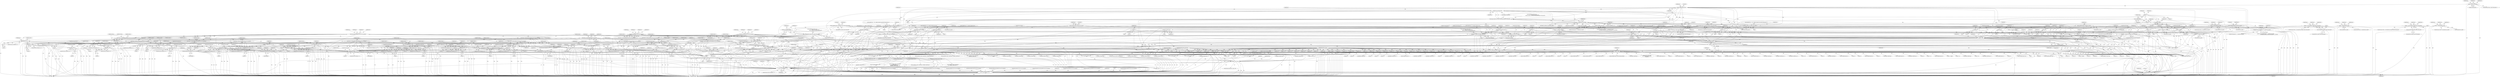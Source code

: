 digraph "0_tcpdump_13d52e9c0e7caf7e6325b0051bc90a49968be67f@pointer" {
"1001633" [label="(Call,print_unknown_data(ndo, tptr, \"\n\t    \", tlen))"];
"1000815" [label="(Call,ipaddr_string(ndo, tptr+BGP_VPN_RD_LEN))"];
"1000812" [label="(Call,bgp_vpn_rd_print(ndo, tptr))"];
"1000798" [label="(Call,ND_TCHECK2(tptr[0], sizeof(struct in_addr)+BGP_VPN_RD_LEN))"];
"1001448" [label="(Call,decode_labeled_prefix6(ndo, tptr, len, buf, sizeof(buf)))"];
"1001312" [label="(Call,decode_rt_routing_info(ndo, tptr, buf, sizeof(buf)))"];
"1001047" [label="(Call,ipaddr_string(ndo, tptr+BGP_VPN_RD_LEN+4))"];
"1001018" [label="(Call,isonsap_string(ndo, tptr+BGP_VPN_RD_LEN,tlen-BGP_VPN_RD_LEN))"];
"1001015" [label="(Call,bgp_vpn_rd_print(ndo, tptr))"];
"1001004" [label="(Call,ND_TCHECK2(tptr[0], tlen))"];
"1000989" [label="(Call,tlen < BGP_VPN_RD_LEN+1)"];
"1001023" [label="(Call,tlen-BGP_VPN_RD_LEN)"];
"1001584" [label="(Call,decode_labeled_vpn_clnp_prefix(ndo, tptr, buf, sizeof(buf)))"];
"1001408" [label="(Call,decode_prefix6(ndo, tptr, len, buf, sizeof(buf)))"];
"1001280" [label="(Call,decode_labeled_vpn_prefix4(ndo, tptr, buf, sizeof(buf)))"];
"1001344" [label="(Call,decode_multicast_vpn(ndo, tptr, buf, sizeof(buf)))"];
"1001488" [label="(Call,decode_labeled_vpn_prefix6(ndo, tptr, buf, sizeof(buf)))"];
"1000861" [label="(Call,ip6addr_string(ndo, tptr))"];
"1000850" [label="(Call,ND_TCHECK2(tptr[0], sizeof(struct in6_addr)))"];
"1001200" [label="(Call,decode_prefix4(ndo, tptr, len, buf, sizeof(buf)))"];
"1001520" [label="(Call,decode_labeled_vpn_l2(ndo, tptr, buf, sizeof(buf)))"];
"1001376" [label="(Call,decode_mdt_vpn_nlri(ndo, tptr, buf, sizeof(buf)))"];
"1001076" [label="(Call,ip6addr_string(ndo, tptr+BGP_VPN_RD_LEN+3))"];
"1001240" [label="(Call,decode_labeled_prefix4(ndo, tptr, len, buf, sizeof(buf)))"];
"1000909" [label="(Call,ip6addr_string(ndo, tptr+BGP_VPN_RD_LEN))"];
"1000906" [label="(Call,bgp_vpn_rd_print(ndo, tptr))"];
"1000892" [label="(Call,ND_TCHECK2(tptr[0], sizeof(struct in6_addr)+BGP_VPN_RD_LEN))"];
"1001552" [label="(Call,decode_clnp_prefix(ndo, tptr, buf, sizeof(buf)))"];
"1000977" [label="(Call,isonsap_string(ndo, tptr, tlen))"];
"1000967" [label="(Call,ND_TCHECK2(tptr[0], tlen))"];
"1000955" [label="(Call,ipaddr_string(ndo, tptr))"];
"1000944" [label="(Call,ND_TCHECK2(tptr[0], sizeof(struct in_addr)))"];
"1000767" [label="(Call,ipaddr_string(ndo, tptr))"];
"1000756" [label="(Call,ND_TCHECK2(tptr[0], sizeof(struct in_addr)))"];
"1000126" [label="(MethodParameterIn,netdissect_options *ndo)"];
"1001185" [label="(Call,tptr < pptr + len)"];
"1001171" [label="(Call,tptr += tptr[0] + 1)"];
"1001141" [label="(Call,tptr++)"];
"1001129" [label="(Call,tptr += tlen)"];
"1000864" [label="(Call,tlen -= sizeof(struct in6_addr))"];
"1000834" [label="(Call,tlen < (int)sizeof(struct in6_addr))"];
"1001086" [label="(Call,tlen = 0)"];
"1000939" [label="(Call,tlen = 0)"];
"1000845" [label="(Call,tlen = 0)"];
"1000793" [label="(Call,tlen = 0)"];
"1000701" [label="(Call,tlen = nhlen)"];
"1000696" [label="(Call,nhlen = tptr[0])"];
"1000692" [label="(Call,ND_TCHECK(tptr[0]))"];
"1000689" [label="(Call,tptr +=3)"];
"1000718" [label="(Call,tlen > 0)"];
"1000751" [label="(Call,tlen = 0)"];
"1000887" [label="(Call,tlen = 0)"];
"1000984" [label="(Call,tlen = 0)"];
"1000820" [label="(Call,tlen -= (sizeof(struct in_addr)+BGP_VPN_RD_LEN))"];
"1000780" [label="(Call,tlen < (int)(sizeof(struct in_addr)+BGP_VPN_RD_LEN))"];
"1000782" [label="(Call,(int)(sizeof(struct in_addr)+BGP_VPN_RD_LEN))"];
"1000914" [label="(Call,tlen -= (sizeof(struct in6_addr)+BGP_VPN_RD_LEN))"];
"1000874" [label="(Call,tlen < (int)(sizeof(struct in6_addr)+BGP_VPN_RD_LEN))"];
"1000876" [label="(Call,(int)(sizeof(struct in6_addr)+BGP_VPN_RD_LEN))"];
"1000958" [label="(Call,tlen -= (sizeof(struct in_addr)))"];
"1000928" [label="(Call,tlen < (int)sizeof(struct in_addr))"];
"1000770" [label="(Call,tlen -= sizeof(struct in_addr))"];
"1000740" [label="(Call,tlen < (int)sizeof(struct in_addr))"];
"1000999" [label="(Call,tlen = 0)"];
"1000826" [label="(Call,tptr += (sizeof(struct in_addr)+BGP_VPN_RD_LEN))"];
"1000704" [label="(Call,tptr++)"];
"1000962" [label="(Call,tptr += (sizeof(struct in_addr)))"];
"1000774" [label="(Call,tptr += sizeof(struct in_addr))"];
"1000868" [label="(Call,tptr += sizeof(struct in6_addr))"];
"1000981" [label="(Call,tptr += tlen)"];
"1000920" [label="(Call,tptr += (sizeof(struct in6_addr)+BGP_VPN_RD_LEN))"];
"1001083" [label="(Call,tptr += tlen)"];
"1001057" [label="(Call,tlen == BGP_VPN_RD_LEN + 3 + sizeof(struct in6_addr))"];
"1001028" [label="(Call,tlen == BGP_VPN_RD_LEN + 4 + sizeof(struct in_addr))"];
"1001132" [label="(Call,ND_TCHECK(tptr[0]))"];
"1001159" [label="(Call,ND_TCHECK(tptr[0]))"];
"1001652" [label="(Call,tptr += advance)"];
"1001648" [label="(Call,advance < 0)"];
"1001265" [label="(Call,advance == -3)"];
"1001258" [label="(Call,advance == -2)"];
"1001248" [label="(Call,advance == -1)"];
"1001238" [label="(Call,advance = decode_labeled_prefix4(ndo, tptr, len, buf, sizeof(buf)))"];
"1001250" [label="(Call,-1)"];
"1001260" [label="(Call,-2)"];
"1001267" [label="(Call,-3)"];
"1001527" [label="(Call,advance == -1)"];
"1001518" [label="(Call,advance = decode_labeled_vpn_l2(ndo, tptr, buf, sizeof(buf)))"];
"1001529" [label="(Call,-1)"];
"1001208" [label="(Call,advance == -1)"];
"1001198" [label="(Call,advance = decode_prefix4(ndo, tptr, len, buf, sizeof(buf)))"];
"1001210" [label="(Call,-1)"];
"1001329" [label="(Call,advance == -2)"];
"1001319" [label="(Call,advance == -1)"];
"1001310" [label="(Call,advance = decode_rt_routing_info(ndo, tptr, buf, sizeof(buf)))"];
"1001321" [label="(Call,-1)"];
"1001331" [label="(Call,-2)"];
"1001456" [label="(Call,advance == -1)"];
"1001446" [label="(Call,advance = decode_labeled_prefix6(ndo, tptr, len, buf, sizeof(buf)))"];
"1001458" [label="(Call,-1)"];
"1001383" [label="(Call,advance == -1)"];
"1001374" [label="(Call,advance = decode_mdt_vpn_nlri(ndo, tptr, buf, sizeof(buf)))"];
"1001385" [label="(Call,-1)"];
"1001225" [label="(Call,advance == -3)"];
"1001218" [label="(Call,advance == -2)"];
"1001220" [label="(Call,-2)"];
"1001227" [label="(Call,-3)"];
"1001638" [label="(Call,advance = 0)"];
"1001393" [label="(Call,advance == -2)"];
"1001395" [label="(Call,-2)"];
"1001569" [label="(Call,advance == -2)"];
"1001559" [label="(Call,advance == -1)"];
"1001550" [label="(Call,advance = decode_clnp_prefix(ndo, tptr, buf, sizeof(buf)))"];
"1001561" [label="(Call,-1)"];
"1001571" [label="(Call,-2)"];
"1001361" [label="(Call,advance == -2)"];
"1001351" [label="(Call,advance == -1)"];
"1001342" [label="(Call,advance = decode_multicast_vpn(ndo, tptr, buf, sizeof(buf)))"];
"1001353" [label="(Call,-1)"];
"1001363" [label="(Call,-2)"];
"1001591" [label="(Call,advance == -1)"];
"1001582" [label="(Call,advance = decode_labeled_vpn_clnp_prefix(ndo, tptr, buf, sizeof(buf)))"];
"1001593" [label="(Call,-1)"];
"1001473" [label="(Call,advance == -3)"];
"1001466" [label="(Call,advance == -2)"];
"1001468" [label="(Call,-2)"];
"1001475" [label="(Call,-3)"];
"1001601" [label="(Call,advance == -2)"];
"1001603" [label="(Call,-2)"];
"1001505" [label="(Call,advance == -2)"];
"1001495" [label="(Call,advance == -1)"];
"1001486" [label="(Call,advance = decode_labeled_vpn_prefix6(ndo, tptr, buf, sizeof(buf)))"];
"1001497" [label="(Call,-1)"];
"1001507" [label="(Call,-2)"];
"1001416" [label="(Call,advance == -1)"];
"1001406" [label="(Call,advance = decode_prefix6(ndo, tptr, len, buf, sizeof(buf)))"];
"1001418" [label="(Call,-1)"];
"1001287" [label="(Call,advance == -1)"];
"1001278" [label="(Call,advance = decode_labeled_vpn_prefix4(ndo, tptr, buf, sizeof(buf)))"];
"1001289" [label="(Call,-1)"];
"1001537" [label="(Call,advance == -2)"];
"1001539" [label="(Call,-2)"];
"1001433" [label="(Call,advance == -3)"];
"1001426" [label="(Call,advance == -2)"];
"1001428" [label="(Call,-2)"];
"1001435" [label="(Call,-3)"];
"1001297" [label="(Call,advance == -2)"];
"1001299" [label="(Call,-2)"];
"1001641" [label="(Call,tptr = pptr + len)"];
"1000128" [label="(MethodParameterIn,const u_char *pptr)"];
"1000129" [label="(MethodParameterIn,u_int len)"];
"1000142" [label="(Call,tptr = pptr)"];
"1001615" [label="(Call,ND_TCHECK2(*tptr,tlen))"];
"1001633" [label="(Call,print_unknown_data(ndo, tptr, \"\n\t    \", tlen))"];
"1000145" [label="(Call,tlen=len)"];
"1002927" [label="(Call,print_unknown_data(ndo, pptr, \"\n\t    \", len))"];
"1001396" [label="(Literal,2)"];
"1001584" [label="(Call,decode_labeled_vpn_clnp_prefix(ndo, tptr, buf, sizeof(buf)))"];
"1001011" [label="(Identifier,ndo)"];
"1000702" [label="(Identifier,tlen)"];
"1001641" [label="(Call,tptr = pptr + len)"];
"1002706" [label="(Call,len < 2)"];
"1002737" [label="(Call,len < alenlen)"];
"1002931" [label="(Identifier,len)"];
"1000989" [label="(Call,tlen < BGP_VPN_RD_LEN+1)"];
"1001281" [label="(Identifier,ndo)"];
"1000876" [label="(Call,(int)(sizeof(struct in6_addr)+BGP_VPN_RD_LEN))"];
"1000385" [label="(Call,ND_TCHECK2(tptr[0], len))"];
"1001450" [label="(Identifier,tptr)"];
"1001434" [label="(Identifier,advance)"];
"1001057" [label="(Call,tlen == BGP_VPN_RD_LEN + 3 + sizeof(struct in6_addr))"];
"1001005" [label="(Call,tptr[0])"];
"1002076" [label="(Call,decode_multicast_vpn(ndo, tptr, buf, sizeof(buf)))"];
"1000762" [label="(Call,ND_PRINT((ndo, \"%s\",ipaddr_string(ndo, tptr))))"];
"1001408" [label="(Call,decode_prefix6(ndo, tptr, len, buf, sizeof(buf)))"];
"1001633" [label="(Call,print_unknown_data(ndo, tptr, \"\n\t    \", tlen))"];
"1001636" [label="(Literal,\"\n\t    \")"];
"1001059" [label="(Call,BGP_VPN_RD_LEN + 3 + sizeof(struct in6_addr))"];
"1002449" [label="(Call,EXTRACT_24BITS(tptr+2))"];
"1001804" [label="(Call,decode_labeled_vpn_prefix4(ndo, tptr, buf, sizeof(buf)))"];
"1001551" [label="(Identifier,advance)"];
"1001083" [label="(Call,tptr += tlen)"];
"1000862" [label="(Identifier,ndo)"];
"1001173" [label="(Call,tptr[0] + 1)"];
"1001245" [label="(Call,sizeof(buf))"];
"1001413" [label="(Call,sizeof(buf))"];
"1000751" [label="(Call,tlen = 0)"];
"1001299" [label="(Call,-2)"];
"1000906" [label="(Call,bgp_vpn_rd_print(ndo, tptr))"];
"1001357" [label="(Identifier,ndo)"];
"1000486" [label="(Call,ND_TCHECK2(tptr[0], 4))"];
"1001160" [label="(Call,tptr[0])"];
"1001397" [label="(ControlStructure,goto trunc;)"];
"1001159" [label="(Call,ND_TCHECK(tptr[0]))"];
"1001562" [label="(Literal,1)"];
"1001527" [label="(Call,advance == -1)"];
"1001416" [label="(Call,advance == -1)"];
"1001352" [label="(Identifier,advance)"];
"1001603" [label="(Call,-2)"];
"1000208" [label="(Call,pptr + len)"];
"1001248" [label="(Call,advance == -1)"];
"1001037" [label="(Call,EXTRACT_32BITS(tptr+BGP_VPN_RD_LEN))"];
"1000971" [label="(Identifier,tlen)"];
"1000190" [label="(Call,!len)"];
"1001665" [label="(Call,EXTRACT_16BITS(tptr))"];
"1002242" [label="(Call,EXTRACT_16BITS(tptr+6))"];
"1000456" [label="(Call,as_printf(ndo, astostr, sizeof(astostr), EXTRACT_32BITS(tptr)))"];
"1000911" [label="(Call,tptr+BGP_VPN_RD_LEN)"];
"1002450" [label="(Call,tptr+2)"];
"1001284" [label="(Call,sizeof(buf))"];
"1002599" [label="(Call,EXTRACT_16BITS(tptr+1))"];
"1001244" [label="(Identifier,buf)"];
"1001476" [label="(Literal,3)"];
"1002261" [label="(Call,tptr+2)"];
"1002164" [label="(Call,tlen>0)"];
"1000817" [label="(Call,tptr+BGP_VPN_RD_LEN)"];
"1001650" [label="(Literal,0)"];
"1001142" [label="(Identifier,tptr)"];
"1001318" [label="(ControlStructure,if (advance == -1))"];
"1001239" [label="(Identifier,advance)"];
"1001331" [label="(Call,-2)"];
"1001621" [label="(Identifier,ndo)"];
"1001601" [label="(Call,advance == -2)"];
"1001533" [label="(Identifier,ndo)"];
"1002887" [label="(Call,len -= 12)"];
"1001190" [label="(Block,)"];
"1001269" [label="(ControlStructure,break;)"];
"1001258" [label="(Call,advance == -2)"];
"1000698" [label="(Call,tptr[0])"];
"1001051" [label="(Call,BGP_VPN_RD_LEN+4)"];
"1001025" [label="(Identifier,BGP_VPN_RD_LEN)"];
"1000704" [label="(Call,tptr++)"];
"1001572" [label="(Literal,2)"];
"1000784" [label="(Call,sizeof(struct in_addr)+BGP_VPN_RD_LEN)"];
"1000690" [label="(Identifier,tptr)"];
"1000693" [label="(Call,tptr[0])"];
"1000878" [label="(Call,sizeof(struct in6_addr)+BGP_VPN_RD_LEN)"];
"1000905" [label="(Block,)"];
"1000725" [label="(Identifier,nnh)"];
"1001221" [label="(Literal,2)"];
"1001409" [label="(Identifier,ndo)"];
"1000820" [label="(Call,tlen -= (sizeof(struct in_addr)+BGP_VPN_RD_LEN))"];
"1000781" [label="(Identifier,tlen)"];
"1001462" [label="(Identifier,ndo)"];
"1000900" [label="(Call,ND_PRINT((ndo, \"RD: %s, %s\",\n                                       bgp_vpn_rd_print(ndo, tptr),\n                                       ip6addr_string(ndo, tptr+BGP_VPN_RD_LEN))))"];
"1002818" [label="(Call,bgp_attr_print(ndo, atype, tptr, alen))"];
"1000956" [label="(Identifier,ndo)"];
"1000888" [label="(Identifier,tlen)"];
"1002255" [label="(Call,as_printf(ndo, astostr, sizeof(astostr),\n\t\t\t    EXTRACT_32BITS(tptr+2)))"];
"1001222" [label="(ControlStructure,goto trunc;)"];
"1001407" [label="(Identifier,advance)"];
"1002600" [label="(Call,tptr+1)"];
"1001365" [label="(ControlStructure,goto trunc;)"];
"1001537" [label="(Call,advance == -2)"];
"1001016" [label="(Identifier,ndo)"];
"1001199" [label="(Identifier,advance)"];
"1001374" [label="(Call,advance = decode_mdt_vpn_nlri(ndo, tptr, buf, sizeof(buf)))"];
"1000914" [label="(Call,tlen -= (sizeof(struct in6_addr)+BGP_VPN_RD_LEN))"];
"1000130" [label="(Block,)"];
"1000493" [label="(Call,EXTRACT_32BITS(tptr))"];
"1002937" [label="(MethodReturn,RET)"];
"1000752" [label="(Identifier,tlen)"];
"1001724" [label="(Call,decode_prefix4(ndo, tptr, len, buf, sizeof(buf)))"];
"1000833" [label="(ControlStructure,if (tlen < (int)sizeof(struct in6_addr)))"];
"1000957" [label="(Identifier,tptr)"];
"1001448" [label="(Call,decode_labeled_prefix6(ndo, tptr, len, buf, sizeof(buf)))"];
"1001634" [label="(Identifier,ndo)"];
"1000312" [label="(Call,len != 4)"];
"1001345" [label="(Identifier,ndo)"];
"1000966" [label="(ControlStructure,break;)"];
"1001389" [label="(Identifier,ndo)"];
"1001278" [label="(Call,advance = decode_labeled_vpn_prefix4(ndo, tptr, buf, sizeof(buf)))"];
"1001265" [label="(Call,advance == -3)"];
"1001290" [label="(Literal,1)"];
"1001594" [label="(Literal,1)"];
"1002264" [label="(Call,EXTRACT_16BITS(tptr+6))"];
"1001552" [label="(Call,decode_clnp_prefix(ndo, tptr, buf, sizeof(buf)))"];
"1000391" [label="(Call,len == 6)"];
"1001048" [label="(Identifier,ndo)"];
"1000797" [label="(Block,)"];
"1000851" [label="(Call,tptr[0])"];
"1001401" [label="(Identifier,ndo)"];
"1000834" [label="(Call,tlen < (int)sizeof(struct in6_addr))"];
"1001071" [label="(Call,ND_PRINT((ndo, \" = %s\", ip6addr_string(ndo, tptr+BGP_VPN_RD_LEN+3))))"];
"1001418" [label="(Call,-1)"];
"1000799" [label="(Call,tptr[0])"];
"1000863" [label="(Identifier,tptr)"];
"1001203" [label="(Identifier,len)"];
"1002908" [label="(Call,print_unknown_data(ndo, pptr, \"\n\t    \", len))"];
"1001089" [label="(ControlStructure,break;)"];
"1001384" [label="(Identifier,advance)"];
"1002212" [label="(Call,EXTRACT_16BITS(tptr+2))"];
"1000426" [label="(Call,EXTRACT_32BITS(tptr))"];
"1000463" [label="(Call,ipaddr_string(ndo, tptr + 4))"];
"1001560" [label="(Identifier,advance)"];
"1000717" [label="(ControlStructure,while (tlen > 0))"];
"1001296" [label="(ControlStructure,if (advance == -2))"];
"1001648" [label="(Call,advance < 0)"];
"1001322" [label="(Literal,1)"];
"1001377" [label="(Identifier,ndo)"];
"1000753" [label="(Literal,0)"];
"1001553" [label="(Identifier,ndo)"];
"1002543" [label="(Call,ND_TCHECK2(tptr[0], 8))"];
"1001393" [label="(Call,advance == -2)"];
"1002318" [label="(Call,tptr+2)"];
"1001618" [label="(Identifier,tlen)"];
"1001456" [label="(Call,advance == -1)"];
"1001211" [label="(Literal,1)"];
"1001165" [label="(Identifier,ndo)"];
"1000401" [label="(Call,as_printf(ndo, astostr, sizeof(astostr), EXTRACT_16BITS(tptr)))"];
"1000963" [label="(Identifier,tptr)"];
"1000892" [label="(Call,ND_TCHECK2(tptr[0], sizeof(struct in6_addr)+BGP_VPN_RD_LEN))"];
"1000952" [label="(Identifier,ndo)"];
"1001207" [label="(ControlStructure,if (advance == -1))"];
"1000850" [label="(Call,ND_TCHECK2(tptr[0], sizeof(struct in6_addr)))"];
"1001637" [label="(Identifier,tlen)"];
"1000840" [label="(Block,)"];
"1001266" [label="(Identifier,advance)"];
"1000990" [label="(Identifier,tlen)"];
"1001530" [label="(Literal,1)"];
"1001465" [label="(ControlStructure,if (advance == -2))"];
"1001348" [label="(Call,sizeof(buf))"];
"1000145" [label="(Call,tlen=len)"];
"1000875" [label="(Identifier,tlen)"];
"1000758" [label="(Identifier,tptr)"];
"1001427" [label="(Identifier,advance)"];
"1001459" [label="(Literal,1)"];
"1001084" [label="(Identifier,tptr)"];
"1001297" [label="(Call,advance == -2)"];
"1001264" [label="(ControlStructure,if (advance == -3))"];
"1001583" [label="(Identifier,advance)"];
"1001545" [label="(Identifier,ndo)"];
"1002265" [label="(Call,tptr+6)"];
"1001321" [label="(Call,-1)"];
"1000331" [label="(Call,ipaddr_string(ndo, tptr))"];
"1001333" [label="(ControlStructure,goto trunc;)"];
"1002221" [label="(Call,ipaddr_string(ndo, tptr+4))"];
"1000811" [label="(Block,)"];
"1000782" [label="(Call,(int)(sizeof(struct in_addr)+BGP_VPN_RD_LEN))"];
"1000740" [label="(Call,tlen < (int)sizeof(struct in_addr))"];
"1001350" [label="(ControlStructure,if (advance == -1))"];
"1000557" [label="(Call,ND_TCHECK2(tptr[0], 4))"];
"1000788" [label="(Block,)"];
"1001446" [label="(Call,advance = decode_labeled_prefix6(ndo, tptr, len, buf, sizeof(buf)))"];
"1002376" [label="(Call,tptr+4)"];
"1001249" [label="(Identifier,advance)"];
"1000939" [label="(Call,tlen = 0)"];
"1001288" [label="(Identifier,advance)"];
"1001279" [label="(Identifier,advance)"];
"1001214" [label="(Identifier,ndo)"];
"1000800" [label="(Identifier,tptr)"];
"1001536" [label="(ControlStructure,if (advance == -2))"];
"1000768" [label="(Identifier,ndo)"];
"1000928" [label="(Call,tlen < (int)sizeof(struct in_addr))"];
"1001568" [label="(ControlStructure,if (advance == -2))"];
"1001047" [label="(Call,ipaddr_string(ndo, tptr+BGP_VPN_RD_LEN+4))"];
"1001208" [label="(Call,advance == -1)"];
"1000362" [label="(Call,len != 0)"];
"1000598" [label="(Call,ipaddr_string(ndo, tptr))"];
"1000977" [label="(Call,isonsap_string(ndo, tptr, tlen))"];
"1001325" [label="(Identifier,ndo)"];
"1000994" [label="(Block,)"];
"1000941" [label="(Literal,0)"];
"1001411" [label="(Identifier,len)"];
"1001472" [label="(ControlStructure,if (advance == -3))"];
"1001267" [label="(Call,-3)"];
"1001640" [label="(Literal,0)"];
"1002892" [label="(Call,ND_TCHECK2(*pptr,len))"];
"1000770" [label="(Call,tlen -= sizeof(struct in_addr))"];
"1002139" [label="(Call,pptr + len)"];
"1001020" [label="(Call,tptr+BGP_VPN_RD_LEN)"];
"1002653" [label="(Call,print_unknown_data(ndo, tptr,\"\n\t      \", length))"];
"1000909" [label="(Call,ip6addr_string(ndo, tptr+BGP_VPN_RD_LEN))"];
"1001447" [label="(Identifier,advance)"];
"1001489" [label="(Identifier,ndo)"];
"1001573" [label="(ControlStructure,goto trunc;)"];
"1000828" [label="(Call,sizeof(struct in_addr)+BGP_VPN_RD_LEN)"];
"1000147" [label="(Identifier,len)"];
"1001590" [label="(ControlStructure,if (advance == -1))"];
"1000926" [label="(ControlStructure,break;)"];
"1002223" [label="(Call,tptr+4)"];
"1002666" [label="(Call,ND_TCHECK2(tptr[0], 4))"];
"1001087" [label="(Identifier,tlen)"];
"1000720" [label="(Literal,0)"];
"1001425" [label="(ControlStructure,if (advance == -2))"];
"1001328" [label="(ControlStructure,if (advance == -2))"];
"1001638" [label="(Call,advance = 0)"];
"1002012" [label="(Call,decode_labeled_vpn_clnp_prefix(ndo, tptr, buf, sizeof(buf)))"];
"1001201" [label="(Identifier,ndo)"];
"1000587" [label="(Call,ND_TCHECK2(tptr[0], 4))"];
"1001523" [label="(Identifier,buf)"];
"1000321" [label="(Call,ND_TCHECK2(tptr[0], 4))"];
"1001649" [label="(Identifier,advance)"];
"1001287" [label="(Call,advance == -1)"];
"1002107" [label="(Call,ND_TCHECK2(*(tptr-3),tlen))"];
"1001585" [label="(Identifier,ndo)"];
"1000908" [label="(Identifier,tptr)"];
"1000583" [label="(Call,tlen>0)"];
"1002691" [label="(Call,len -=4)"];
"1000757" [label="(Call,tptr[0])"];
"1001330" [label="(Identifier,advance)"];
"1001077" [label="(Identifier,ndo)"];
"1001144" [label="(Identifier,snpa)"];
"1000915" [label="(Identifier,tlen)"];
"1001658" [label="(Call,ND_TCHECK2(tptr[0], BGP_MP_NLRI_MINSIZE))"];
"1002927" [label="(Call,print_unknown_data(ndo, pptr, \"\n\t    \", len))"];
"1000738" [label="(Block,)"];
"1001130" [label="(Identifier,tptr)"];
"1001015" [label="(Call,bgp_vpn_rd_print(ndo, tptr))"];
"1000794" [label="(Identifier,tlen)"];
"1001586" [label="(Identifier,tptr)"];
"1002672" [label="(Call,len < 4)"];
"1001030" [label="(Call,BGP_VPN_RD_LEN + 4 + sizeof(struct in_addr))"];
"1001014" [label="(Block,)"];
"1002928" [label="(Identifier,ndo)"];
"1001588" [label="(Call,sizeof(buf))"];
"1000622" [label="(Call,EXTRACT_16BITS(tptr))"];
"1001435" [label="(Call,-3)"];
"1000539" [label="(Call,tlen -=4)"];
"1000421" [label="(Call,as_printf(ndo, astostr, sizeof(astostr),\n\t\t\tEXTRACT_32BITS(tptr)))"];
"1001204" [label="(Identifier,buf)"];
"1000170" [label="(Call,tok2str(bgp_origin_values,\n\t\t\t\t\t\t\"Unknown Origin Typecode\",\n\t\t\t\t\t\ttptr[0]))"];
"1001227" [label="(Call,-3)"];
"1001419" [label="(Literal,1)"];
"1002316" [label="(Call,ipaddr_string(ndo, tptr+2))"];
"1001351" [label="(Call,advance == -1)"];
"1000776" [label="(Call,sizeof(struct in_addr))"];
"1000696" [label="(Call,nhlen = tptr[0])"];
"1002465" [label="(Call,ND_TCHECK2(tptr[0], 8))"];
"1001045" [label="(Block,)"];
"1000180" [label="(Call,len % 2)"];
"1000815" [label="(Call,ipaddr_string(ndo, tptr+BGP_VPN_RD_LEN))"];
"1001394" [label="(Identifier,advance)"];
"1001605" [label="(ControlStructure,goto trunc;)"];
"1000705" [label="(Identifier,tptr)"];
"1000143" [label="(Identifier,tptr)"];
"1002239" [label="(Call,tptr+2)"];
"1001042" [label="(Call,ND_PRINT((ndo, \" = %s\", ipaddr_string(ndo, tptr+BGP_VPN_RD_LEN+4))))"];
"1001980" [label="(Call,decode_clnp_prefix(ndo, tptr, buf, sizeof(buf)))"];
"1001347" [label="(Identifier,buf)"];
"1002507" [label="(Call,ND_TCHECK2(tptr[0], 4))"];
"1002237" [label="(Call,ipaddr_string(ndo, tptr+2))"];
"1001642" [label="(Identifier,tptr)"];
"1001432" [label="(ControlStructure,if (advance == -3))"];
"1000968" [label="(Call,tptr[0])"];
"1000846" [label="(Identifier,tlen)"];
"1002428" [label="(Call,tlen = len)"];
"1001209" [label="(Identifier,advance)"];
"1001916" [label="(Call,decode_labeled_vpn_prefix6(ndo, tptr, buf, sizeof(buf)))"];
"1001490" [label="(Identifier,tptr)"];
"1001259" [label="(Identifier,advance)"];
"1000882" [label="(Block,)"];
"1000986" [label="(Literal,0)"];
"1001496" [label="(Identifier,advance)"];
"1000921" [label="(Identifier,tptr)"];
"1001229" [label="(ControlStructure,break;)"];
"1002109" [label="(Call,tptr-3)"];
"1001360" [label="(ControlStructure,if (advance == -2))"];
"1000615" [label="(Call,ND_TCHECK2(tptr[0], 3))"];
"1001433" [label="(Call,advance == -3)"];
"1000940" [label="(Identifier,tlen)"];
"1002929" [label="(Identifier,pptr)"];
"1000945" [label="(Call,tptr[0])"];
"1001469" [label="(Literal,2)"];
"1001346" [label="(Identifier,tptr)"];
"1001200" [label="(Call,decode_prefix4(ndo, tptr, len, buf, sizeof(buf)))"];
"1001210" [label="(Call,-1)"];
"1001504" [label="(ControlStructure,if (advance == -2))"];
"1000406" [label="(Call,EXTRACT_16BITS(tptr))"];
"1001066" [label="(Call,EXTRACT_24BITS(tptr+BGP_VPN_RD_LEN))"];
"1000832" [label="(ControlStructure,break;)"];
"1001242" [label="(Identifier,tptr)"];
"1002349" [label="(Call,tptr+6)"];
"1001524" [label="(Call,sizeof(buf))"];
"1001467" [label="(Identifier,advance)"];
"1002386" [label="(Call,EXTRACT_16BITS(tptr+2))"];
"1000845" [label="(Call,tlen = 0)"];
"1001529" [label="(Call,-1)"];
"1001375" [label="(Identifier,advance)"];
"1000955" [label="(Call,ipaddr_string(ndo, tptr))"];
"1001593" [label="(Call,-1)"];
"1001639" [label="(Identifier,advance)"];
"1000907" [label="(Identifier,ndo)"];
"1001422" [label="(Identifier,ndo)"];
"1001519" [label="(Identifier,advance)"];
"1001556" [label="(Call,sizeof(buf))"];
"1000978" [label="(Identifier,ndo)"];
"1001158" [label="(Block,)"];
"1000798" [label="(Call,ND_TCHECK2(tptr[0], sizeof(struct in_addr)+BGP_VPN_RD_LEN))"];
"1000756" [label="(Call,ND_TCHECK2(tptr[0], sizeof(struct in_addr)))"];
"1000916" [label="(Call,sizeof(struct in6_addr)+BGP_VPN_RD_LEN)"];
"1001597" [label="(Identifier,ndo)"];
"1000802" [label="(Call,sizeof(struct in_addr)+BGP_VPN_RD_LEN)"];
"1000979" [label="(Identifier,tptr)"];
"1001024" [label="(Identifier,tlen)"];
"1001540" [label="(Literal,2)"];
"1000795" [label="(Literal,0)"];
"1001218" [label="(Call,advance == -2)"];
"1000144" [label="(Identifier,pptr)"];
"1001635" [label="(Identifier,tptr)"];
"1000808" [label="(Identifier,ndo)"];
"1000821" [label="(Identifier,tlen)"];
"1001250" [label="(Call,-1)"];
"1001509" [label="(ControlStructure,goto trunc;)"];
"1000929" [label="(Identifier,tlen)"];
"1001289" [label="(Call,-1)"];
"1001319" [label="(Call,advance == -1)"];
"1002275" [label="(Call,tptr+2)"];
"1000869" [label="(Identifier,tptr)"];
"1001186" [label="(Identifier,tptr)"];
"1000749" [label="(Identifier,ndo)"];
"1001185" [label="(Call,tptr < pptr + len)"];
"1002517" [label="(Call,ipaddr_string(ndo, tptr))"];
"1001262" [label="(ControlStructure,goto trunc;)"];
"1001273" [label="(Identifier,ndo)"];
"1001008" [label="(Identifier,tlen)"];
"1001417" [label="(Identifier,advance)"];
"1001615" [label="(Call,ND_TCHECK2(*tptr,tlen))"];
"1000843" [label="(Identifier,ndo)"];
"1000775" [label="(Identifier,tptr)"];
"1001282" [label="(Identifier,tptr)"];
"1001074" [label="(Block,)"];
"1000870" [label="(Call,sizeof(struct in6_addr))"];
"1001698" [label="(Call,len == BGP_MP_NLRI_MINSIZE)"];
"1000984" [label="(Call,tlen = 0)"];
"1002554" [label="(Call,ipaddr_string(ndo, tptr))"];
"1000889" [label="(Literal,0)"];
"1001049" [label="(Call,tptr+BGP_VPN_RD_LEN+4)"];
"1000774" [label="(Call,tptr += sizeof(struct in_addr))"];
"1000471" [label="(Call,len % 4)"];
"1000694" [label="(Identifier,tptr)"];
"1000981" [label="(Call,tptr += tlen)"];
"1002169" [label="(Call,ND_TCHECK2(tptr[0], 2))"];
"1001131" [label="(Identifier,tlen)"];
"1002127" [label="(Call,print_unknown_data(ndo, tptr-3, \"\n\t    \", tlen))"];
"1002930" [label="(Literal,\"\n\t    \")"];
"1001541" [label="(ControlStructure,goto trunc;)"];
"1002866" [label="(Call,EXTRACT_32BITS(tptr))"];
"1002274" [label="(Call,EXTRACT_32BITS(tptr+2))"];
"1001764" [label="(Call,decode_labeled_prefix4(ndo, tptr, len, buf, sizeof(buf)))"];
"1001353" [label="(Call,-1)"];
"1001437" [label="(ControlStructure,break;)"];
"1001241" [label="(Identifier,ndo)"];
"1000868" [label="(Call,tptr += sizeof(struct in6_addr))"];
"1000567" [label="(Call,ipaddr_string(ndo, tptr))"];
"1001088" [label="(Literal,0)"];
"1002375" [label="(Call,EXTRACT_16BITS(tptr+4))"];
"1001457" [label="(Identifier,advance)"];
"1001577" [label="(Identifier,ndo)"];
"1000893" [label="(Call,tptr[0])"];
"1000872" [label="(ControlStructure,break;)"];
"1000697" [label="(Identifier,nhlen)"];
"1001301" [label="(ControlStructure,goto trunc;)"];
"1000934" [label="(Block,)"];
"1001609" [label="(Identifier,ndo)"];
"1001587" [label="(Identifier,buf)"];
"1002405" [label="(Call,tptr +=8)"];
"1001428" [label="(Call,-2)"];
"1001395" [label="(Call,-2)"];
"1000481" [label="(Call,tlen>0)"];
"1000793" [label="(Call,tlen = 0)"];
"1002413" [label="(Call,ND_TCHECK2(tptr[0], 5))"];
"1000948" [label="(Call,sizeof(struct in_addr))"];
"1001251" [label="(Literal,1)"];
"1002476" [label="(Call,ipaddr_string(ndo, tptr))"];
"1000126" [label="(MethodParameterIn,netdissect_options *ndo)"];
"1000780" [label="(Call,tlen < (int)(sizeof(struct in_addr)+BGP_VPN_RD_LEN))"];
"1001506" [label="(Identifier,advance)"];
"1000769" [label="(Identifier,tptr)"];
"1001115" [label="(Call,tptr += tlen)"];
"1000866" [label="(Call,sizeof(struct in6_addr))"];
"1002879" [label="(Call,len > 12)"];
"1001410" [label="(Identifier,tptr)"];
"1002387" [label="(Call,tptr+2)"];
"1002661" [label="(Call,tlen -= length)"];
"1000718" [label="(Call,tlen > 0)"];
"1000849" [label="(Block,)"];
"1002686" [label="(Call,EXTRACT_32BITS(tptr))"];
"1001202" [label="(Identifier,tptr)"];
"1001505" [label="(Call,advance == -2)"];
"1001091" [label="(Call,ND_TCHECK2(tptr[0], tlen))"];
"1002497" [label="(Call,ipaddr_string(ndo, tptr))"];
"1002588" [label="(Call,ND_TCHECK2(tptr[0], 3))"];
"1000742" [label="(Call,(int)sizeof(struct in_addr))"];
"1000987" [label="(ControlStructure,break;)"];
"1000338" [label="(Call,len != 4)"];
"1001520" [label="(Call,decode_labeled_vpn_l2(ndo, tptr, buf, sizeof(buf)))"];
"1002500" [label="(Call,ipaddr_string(ndo, tptr+4))"];
"1002723" [label="(Call,len -= 2)"];
"1001654" [label="(Identifier,advance)"];
"1001561" [label="(Call,-1)"];
"1001379" [label="(Identifier,buf)"];
"1000902" [label="(Identifier,ndo)"];
"1001507" [label="(Call,-2)"];
"1001380" [label="(Call,sizeof(buf))"];
"1000764" [label="(Identifier,ndo)"];
"1001406" [label="(Call,advance = decode_prefix6(ndo, tptr, len, buf, sizeof(buf)))"];
"1001197" [label="(Block,)"];
"1001313" [label="(Identifier,ndo)"];
"1001137" [label="(Identifier,snpa)"];
"1000814" [label="(Identifier,tptr)"];
"1000767" [label="(Call,ipaddr_string(ndo, tptr))"];
"1000962" [label="(Call,tptr += (sizeof(struct in_addr)))"];
"1001134" [label="(Identifier,tptr)"];
"1001068" [label="(Identifier,tptr)"];
"1001474" [label="(Identifier,advance)"];
"1001711" [label="(Call,pptr + len)"];
"1001451" [label="(Identifier,len)"];
"1000967" [label="(Call,ND_TCHECK2(tptr[0], tlen))"];
"1002933" [label="(Literal,1)"];
"1001298" [label="(Identifier,advance)"];
"1001293" [label="(Identifier,ndo)"];
"1000779" [label="(ControlStructure,if (tlen < (int)(sizeof(struct in_addr)+BGP_VPN_RD_LEN)))"];
"1000436" [label="(Call,len != 8)"];
"1001475" [label="(Call,-3)"];
"1000701" [label="(Call,tlen = nhlen)"];
"1000149" [label="(Identifier,atype)"];
"1001132" [label="(Call,ND_TCHECK(tptr[0]))"];
"1000719" [label="(Identifier,tlen)"];
"1000772" [label="(Call,sizeof(struct in_addr))"];
"1001653" [label="(Identifier,tptr)"];
"1001647" [label="(ControlStructure,if (advance < 0))"];
"1000854" [label="(Call,sizeof(struct in6_addr))"];
"1001538" [label="(Identifier,advance)"];
"1001310" [label="(Call,advance = decode_rt_routing_info(ndo, tptr, buf, sizeof(buf)))"];
"1002218" [label="(Call,tptr+4)"];
"1000826" [label="(Call,tptr += (sizeof(struct in_addr)+BGP_VPN_RD_LEN))"];
"1001220" [label="(Call,-2)"];
"1001501" [label="(Identifier,ndo)"];
"1000258" [label="(Call,as_printf(ndo, astostr, sizeof(astostr),\n\t\t\t\tas_size == 2 ?\n\t\t\t\tEXTRACT_16BITS(&tptr[2 + i]) :\n\t\t\t\tEXTRACT_32BITS(&tptr[2 + i])))"];
"1001305" [label="(Identifier,ndo)"];
"1000946" [label="(Identifier,tptr)"];
"1002367" [label="(Call,tptr+2)"];
"1002523" [label="(Call,ND_TCHECK2(tptr[0], 8))"];
"1001129" [label="(Call,tptr += tlen)"];
"1002915" [label="(Call,ndo->ndo_vflag > 1 && len)"];
"1001023" [label="(Call,tlen-BGP_VPN_RD_LEN)"];
"1001592" [label="(Identifier,advance)"];
"1000146" [label="(Identifier,tlen)"];
"1001247" [label="(ControlStructure,if (advance == -1))"];
"1001392" [label="(ControlStructure,if (advance == -2))"];
"1001554" [label="(Identifier,tptr)"];
"1001497" [label="(Call,-1)"];
"1001332" [label="(Literal,2)"];
"1000887" [label="(Call,tlen = 0)"];
"1000755" [label="(Block,)"];
"1002304" [label="(Call,tptr+2)"];
"1001652" [label="(Call,tptr += advance)"];
"1000885" [label="(Identifier,ndo)"];
"1001039" [label="(Identifier,tptr)"];
"1001254" [label="(Identifier,ndo)"];
"1000142" [label="(Call,tptr = pptr)"];
"1000836" [label="(Call,(int)sizeof(struct in6_addr))"];
"1002176" [label="(Call,EXTRACT_16BITS(tptr))"];
"1000982" [label="(Identifier,tptr)"];
"1001019" [label="(Identifier,ndo)"];
"1001565" [label="(Identifier,ndo)"];
"1000858" [label="(Identifier,ndo)"];
"1000964" [label="(Call,sizeof(struct in_addr))"];
"1000922" [label="(Call,sizeof(struct in6_addr)+BGP_VPN_RD_LEN)"];
"1001602" [label="(Identifier,advance)"];
"1000746" [label="(Block,)"];
"1002402" [label="(Call,tlen -=8)"];
"1001364" [label="(Literal,2)"];
"1002486" [label="(Call,ND_TCHECK2(tptr[0], 8))"];
"1001283" [label="(Identifier,buf)"];
"1002479" [label="(Call,ipaddr_string(ndo, tptr+4))"];
"1001492" [label="(Call,sizeof(buf))"];
"1001219" [label="(Identifier,advance)"];
"1000128" [label="(MethodParameterIn,const u_char *pptr)"];
"1000953" [label="(Block,)"];
"1001455" [label="(ControlStructure,if (advance == -1))"];
"1002044" [label="(Call,decode_mdt_vpn_nlri(ndo, tptr, buf, sizeof(buf)))"];
"1000958" [label="(Call,tlen -= (sizeof(struct in_addr)))"];
"1002154" [label="(Call,len % 8)"];
"1001243" [label="(Identifier,len)"];
"1000692" [label="(Call,ND_TCHECK(tptr[0]))"];
"1000548" [label="(Call,len != 4)"];
"1001426" [label="(Call,advance == -2)"];
"1001257" [label="(ControlStructure,if (advance == -2))"];
"1001518" [label="(Call,advance = decode_labeled_vpn_l2(ndo, tptr, buf, sizeof(buf)))"];
"1000778" [label="(ControlStructure,break;)"];
"1001513" [label="(Identifier,ndo)"];
"1001286" [label="(ControlStructure,if (advance == -1))"];
"1001486" [label="(Call,advance = decode_labeled_vpn_prefix6(ndo, tptr, buf, sizeof(buf)))"];
"1001300" [label="(Literal,2)"];
"1000533" [label="(Call,tlen>4)"];
"1002260" [label="(Call,EXTRACT_32BITS(tptr+2))"];
"1001003" [label="(Block,)"];
"1001646" [label="(ControlStructure,break;)"];
"1001133" [label="(Call,tptr[0])"];
"1001430" [label="(ControlStructure,goto trunc;)"];
"1001555" [label="(Identifier,buf)"];
"1001495" [label="(Call,advance == -1)"];
"1001385" [label="(Call,-1)"];
"1001558" [label="(ControlStructure,if (advance == -1))"];
"1000812" [label="(Call,bgp_vpn_rd_print(ndo, tptr))"];
"1001709" [label="(Call,tptr < pptr + len)"];
"1000691" [label="(Literal,3)"];
"1001429" [label="(Literal,2)"];
"1001569" [label="(Call,advance == -2)"];
"1001006" [label="(Identifier,tptr)"];
"1001481" [label="(Identifier,ndo)"];
"1000827" [label="(Identifier,tptr)"];
"1000859" [label="(Block,)"];
"1001342" [label="(Call,advance = decode_multicast_vpn(ndo, tptr, buf, sizeof(buf)))"];
"1001655" [label="(JumpTarget,done:)"];
"1002534" [label="(Call,ipaddr_string(ndo, tptr))"];
"1000663" [label="(Call,ND_TCHECK2(tptr[0], tlen))"];
"1001362" [label="(Identifier,advance)"];
"1000760" [label="(Call,sizeof(struct in_addr))"];
"1001521" [label="(Identifier,ndo)"];
"1000813" [label="(Identifier,ndo)"];
"1001369" [label="(Identifier,ndo)"];
"1001616" [label="(Call,*tptr)"];
"1001028" [label="(Call,tlen == BGP_VPN_RD_LEN + 4 + sizeof(struct in_addr))"];
"1001582" [label="(Call,advance = decode_labeled_vpn_clnp_prefix(ndo, tptr, buf, sizeof(buf)))"];
"1001233" [label="(Identifier,ndo)"];
"1000689" [label="(Call,tptr +=3)"];
"1000896" [label="(Call,sizeof(struct in6_addr)+BGP_VPN_RD_LEN)"];
"1002580" [label="(Call,tlen = len)"];
"1000847" [label="(Literal,0)"];
"1000765" [label="(Block,)"];
"1000682" [label="(Call,print_unknown_data(ndo, tptr, \"\n\t    \", tlen))"];
"1001320" [label="(Identifier,advance)"];
"1002749" [label="(Call,len -= alenlen)"];
"1000894" [label="(Identifier,tptr)"];
"1001522" [label="(Identifier,tptr)"];
"1002326" [label="(Call,tptr+6)"];
"1000943" [label="(Block,)"];
"1000707" [label="(Identifier,tlen)"];
"1001473" [label="(Call,advance == -3)"];
"1002603" [label="(Call,tptr += 3)"];
"1000991" [label="(Call,BGP_VPN_RD_LEN+1)"];
"1000910" [label="(Identifier,ndo)"];
"1001198" [label="(Call,advance = decode_prefix4(ndo, tptr, len, buf, sizeof(buf)))"];
"1000937" [label="(Identifier,ndo)"];
"1001268" [label="(Literal,3)"];
"1001441" [label="(Identifier,ndo)"];
"1000920" [label="(Call,tptr += (sizeof(struct in6_addr)+BGP_VPN_RD_LEN))"];
"1002137" [label="(Call,tptr = pptr + len)"];
"1002681" [label="(Call,as_printf(ndo, astostr, sizeof(astostr), EXTRACT_32BITS(tptr)))"];
"1001604" [label="(Literal,2)"];
"1000150" [label="(Block,)"];
"1001386" [label="(Literal,1)"];
"1001491" [label="(Identifier,buf)"];
"1001453" [label="(Call,sizeof(buf))"];
"1001080" [label="(Call,BGP_VPN_RD_LEN+3)"];
"1001494" [label="(ControlStructure,if (advance == -1))"];
"1000129" [label="(MethodParameterIn,u_int len)"];
"1001125" [label="(Identifier,ndo)"];
"1000573" [label="(Call,len % 4)"];
"1000445" [label="(Call,ND_TCHECK2(tptr[0], 8))"];
"1002658" [label="(Call,tptr += length)"];
"1000891" [label="(Block,)"];
"1000930" [label="(Call,(int)sizeof(struct in_addr))"];
"1001591" [label="(Call,advance == -1)"];
"1000874" [label="(Call,tlen < (int)(sizeof(struct in6_addr)+BGP_VPN_RD_LEN))"];
"1001415" [label="(ControlStructure,if (advance == -1))"];
"1000999" [label="(Call,tlen = 0)"];
"1000542" [label="(Call,tptr +=4)"];
"1001000" [label="(Identifier,tlen)"];
"1001627" [label="(ControlStructure,if (ndo->ndo_vflag <= 1))"];
"1001172" [label="(Identifier,tptr)"];
"1002852" [label="(Call,len > 0)"];
"1000980" [label="(Identifier,tlen)"];
"1000461" [label="(Call,EXTRACT_32BITS(tptr))"];
"1002454" [label="(Call,tptr +=5)"];
"1001314" [label="(Identifier,tptr)"];
"1002922" [label="(Block,)"];
"1001312" [label="(Call,decode_rt_routing_info(ndo, tptr, buf, sizeof(buf)))"];
"1000983" [label="(Identifier,tlen)"];
"1001354" [label="(Literal,1)"];
"1001280" [label="(Call,decode_labeled_vpn_prefix4(ndo, tptr, buf, sizeof(buf)))"];
"1001110" [label="(Call,print_unknown_data(ndo, tptr, \"\n\t    \", tlen))"];
"1001225" [label="(Call,advance == -3)"];
"1000791" [label="(Identifier,ndo)"];
"1000852" [label="(Identifier,tptr)"];
"1002828" [label="(Call,len -= alen)"];
"1000927" [label="(ControlStructure,if (tlen < (int)sizeof(struct in_addr)))"];
"1001539" [label="(Call,-2)"];
"1000944" [label="(Call,ND_TCHECK2(tptr[0], sizeof(struct in_addr)))"];
"1000816" [label="(Identifier,ndo)"];
"1000376" [label="(Call,len != 8)"];
"1001001" [label="(Literal,0)"];
"1001027" [label="(Call,tlen == BGP_VPN_RD_LEN + 4 + sizeof(struct in_addr)\n                                    && EXTRACT_32BITS(tptr+BGP_VPN_RD_LEN) ==  0x47000601)"];
"1001498" [label="(Literal,1)"];
"1001315" [label="(Identifier,buf)"];
"1000959" [label="(Identifier,tlen)"];
"1000861" [label="(Call,ip6addr_string(ndo, tptr))"];
"1001363" [label="(Call,-2)"];
"1000822" [label="(Call,sizeof(struct in_addr)+BGP_VPN_RD_LEN)"];
"1001078" [label="(Call,tptr+BGP_VPN_RD_LEN+3)"];
"1000771" [label="(Identifier,tlen)"];
"1001343" [label="(Identifier,advance)"];
"1000972" [label="(Call,ND_PRINT((ndo, \"%s\", isonsap_string(ndo, tptr, tlen))))"];
"1000153" [label="(Call,len != 1)"];
"1001067" [label="(Call,tptr+BGP_VPN_RD_LEN)"];
"1000373" [label="(Call,len != 6)"];
"1002570" [label="(Call,print_unknown_data(ndo, tptr, \"\n\t      \", tlen))"];
"1001487" [label="(Identifier,advance)"];
"1001948" [label="(Call,decode_labeled_vpn_l2(ndo, tptr, buf, sizeof(buf)))"];
"1000428" [label="(Call,ipaddr_string(ndo, tptr + 4))"];
"1001136" [label="(Call,snpa = tptr[0])"];
"1002302" [label="(Call,ipaddr_string(ndo, tptr+2))"];
"1001466" [label="(Call,advance == -2)"];
"1002217" [label="(Call,EXTRACT_32BITS(tptr+4))"];
"1000865" [label="(Identifier,tlen)"];
"1001643" [label="(Call,pptr + len)"];
"1000347" [label="(Call,ND_TCHECK2(tptr[0], 4))"];
"1001194" [label="(Identifier,af)"];
"1001526" [label="(ControlStructure,if (advance == -1))"];
"1001038" [label="(Call,tptr+BGP_VPN_RD_LEN)"];
"1000703" [label="(Identifier,nhlen)"];
"1001056" [label="(Call,tlen == BGP_VPN_RD_LEN + 3 + sizeof(struct in6_addr)\n                                         && EXTRACT_24BITS(tptr+BGP_VPN_RD_LEN) ==  0x350000)"];
"1000741" [label="(Identifier,tlen)"];
"1000960" [label="(Call,sizeof(struct in_addr))"];
"1001009" [label="(Call,ND_PRINT((ndo, \"RD: %s, %s\",\n                                        bgp_vpn_rd_print(ndo, tptr),\n                                        isonsap_string(ndo, tptr+BGP_VPN_RD_LEN,tlen-BGP_VPN_RD_LEN))))"];
"1001571" [label="(Call,-2)"];
"1000408" [label="(Call,ipaddr_string(ndo, tptr + 2))"];
"1001017" [label="(Identifier,tptr)"];
"1001452" [label="(Identifier,buf)"];
"1001187" [label="(Call,pptr + len)"];
"1002343" [label="(Call,tptr+6)"];
"1001383" [label="(Call,advance == -1)"];
"1001382" [label="(ControlStructure,if (advance == -1))"];
"1001217" [label="(ControlStructure,if (advance == -2))"];
"1001029" [label="(Identifier,tlen)"];
"1001559" [label="(Call,advance == -1)"];
"1000739" [label="(ControlStructure,if (tlen < (int)sizeof(struct in_addr)))"];
"1001086" [label="(Call,tlen = 0)"];
"1001470" [label="(ControlStructure,goto trunc;)"];
"1000985" [label="(Identifier,tlen)"];
"1001240" [label="(Call,decode_labeled_prefix4(ndo, tptr, len, buf, sizeof(buf)))"];
"1000806" [label="(Call,ND_PRINT((ndo, \"RD: %s, %s\",\n                                       bgp_vpn_rd_print(ndo, tptr),\n                                       ipaddr_string(ndo, tptr+BGP_VPN_RD_LEN))))"];
"1001436" [label="(Literal,3)"];
"1002372" [label="(Call,tptr+3)"];
"1001171" [label="(Call,tptr += tptr[0] + 1)"];
"1001376" [label="(Call,decode_mdt_vpn_nlri(ndo, tptr, buf, sizeof(buf)))"];
"1001344" [label="(Call,decode_multicast_vpn(ndo, tptr, buf, sizeof(buf)))"];
"1001550" [label="(Call,advance = decode_clnp_prefix(ndo, tptr, buf, sizeof(buf)))"];
"1001651" [label="(ControlStructure,break;)"];
"1001412" [label="(Identifier,buf)"];
"1001205" [label="(Call,sizeof(buf))"];
"1001468" [label="(Call,-2)"];
"1001488" [label="(Call,decode_labeled_vpn_prefix6(ndo, tptr, buf, sizeof(buf)))"];
"1002243" [label="(Call,tptr+6)"];
"1000873" [label="(ControlStructure,if (tlen < (int)(sizeof(struct in6_addr)+BGP_VPN_RD_LEN)))"];
"1001508" [label="(Literal,2)"];
"1002835" [label="(Call,len == 0)"];
"1001458" [label="(Call,-1)"];
"1001876" [label="(Call,decode_labeled_prefix6(ndo, tptr, len, buf, sizeof(buf)))"];
"1001836" [label="(Call,decode_prefix6(ndo, tptr, len, buf, sizeof(buf)))"];
"1001228" [label="(Literal,3)"];
"1000206" [label="(Call,tptr < pptr + len)"];
"1001238" [label="(Call,advance = decode_labeled_prefix4(ndo, tptr, len, buf, sizeof(buf)))"];
"1001224" [label="(ControlStructure,if (advance == -3))"];
"1001337" [label="(Identifier,ndo)"];
"1001378" [label="(Identifier,tptr)"];
"1001058" [label="(Identifier,tlen)"];
"1000950" [label="(Call,ND_PRINT((ndo, \"%s\", ipaddr_string(ndo, tptr))))"];
"1002923" [label="(Call,ND_TCHECK2(*pptr,len))"];
"1001004" [label="(Call,ND_TCHECK2(tptr[0], tlen))"];
"1001600" [label="(ControlStructure,if (advance == -2))"];
"1001085" [label="(Identifier,tlen)"];
"1000975" [label="(Block,)"];
"1002838" [label="(Call,len % 12)"];
"1000988" [label="(ControlStructure,if (tlen < BGP_VPN_RD_LEN+1))"];
"1001141" [label="(Call,tptr++)"];
"1000357" [label="(Call,EXTRACT_32BITS(tptr))"];
"1000200" [label="(Call,bgp_attr_get_as_size(ndo, atype, pptr, len))"];
"1002333" [label="(Call,tptr+7)"];
"1002396" [label="(Call,print_unknown_data(ndo, tptr, \"\n\t      \", 8))"];
"1001311" [label="(Identifier,advance)"];
"1002421" [label="(Call,tptr+1)"];
"1001076" [label="(Call,ip6addr_string(ndo, tptr+BGP_VPN_RD_LEN+3))"];
"1000974" [label="(Identifier,ndo)"];
"1001329" [label="(Call,advance == -2)"];
"1001528" [label="(Identifier,advance)"];
"1000856" [label="(Call,ND_PRINT((ndo, \"%s\", ip6addr_string(ndo, tptr))))"];
"1001449" [label="(Identifier,ndo)"];
"1001018" [label="(Call,isonsap_string(ndo, tptr+BGP_VPN_RD_LEN,tlen-BGP_VPN_RD_LEN))"];
"1001260" [label="(Call,-2)"];
"1001157" [label="(Identifier,snpa)"];
"1001570" [label="(Identifier,advance)"];
"1001477" [label="(ControlStructure,break;)"];
"1001184" [label="(ControlStructure,while (tptr < pptr + len))"];
"1000997" [label="(Identifier,ndo)"];
"1000864" [label="(Call,tlen -= sizeof(struct in6_addr))"];
"1001261" [label="(Literal,2)"];
"1000835" [label="(Identifier,tlen)"];
"1002213" [label="(Call,tptr+2)"];
"1001361" [label="(Call,advance == -2)"];
"1001316" [label="(Call,sizeof(buf))"];
"1001226" [label="(Identifier,advance)"];
"1001633" -> "1001627"  [label="AST: "];
"1001633" -> "1001637"  [label="CFG: "];
"1001634" -> "1001633"  [label="AST: "];
"1001635" -> "1001633"  [label="AST: "];
"1001636" -> "1001633"  [label="AST: "];
"1001637" -> "1001633"  [label="AST: "];
"1001639" -> "1001633"  [label="CFG: "];
"1001633" -> "1002937"  [label="DDG: "];
"1001633" -> "1002937"  [label="DDG: "];
"1001633" -> "1002937"  [label="DDG: "];
"1001633" -> "1001615"  [label="DDG: "];
"1000815" -> "1001633"  [label="DDG: "];
"1001448" -> "1001633"  [label="DDG: "];
"1001312" -> "1001633"  [label="DDG: "];
"1001047" -> "1001633"  [label="DDG: "];
"1001018" -> "1001633"  [label="DDG: "];
"1001584" -> "1001633"  [label="DDG: "];
"1001408" -> "1001633"  [label="DDG: "];
"1001280" -> "1001633"  [label="DDG: "];
"1001344" -> "1001633"  [label="DDG: "];
"1001488" -> "1001633"  [label="DDG: "];
"1000861" -> "1001633"  [label="DDG: "];
"1001200" -> "1001633"  [label="DDG: "];
"1001520" -> "1001633"  [label="DDG: "];
"1001376" -> "1001633"  [label="DDG: "];
"1001076" -> "1001633"  [label="DDG: "];
"1001240" -> "1001633"  [label="DDG: "];
"1000909" -> "1001633"  [label="DDG: "];
"1001552" -> "1001633"  [label="DDG: "];
"1000977" -> "1001633"  [label="DDG: "];
"1000955" -> "1001633"  [label="DDG: "];
"1000767" -> "1001633"  [label="DDG: "];
"1000126" -> "1001633"  [label="DDG: "];
"1001185" -> "1001633"  [label="DDG: "];
"1000142" -> "1001633"  [label="DDG: "];
"1001129" -> "1001633"  [label="DDG: "];
"1001132" -> "1001633"  [label="DDG: "];
"1001171" -> "1001633"  [label="DDG: "];
"1001141" -> "1001633"  [label="DDG: "];
"1001159" -> "1001633"  [label="DDG: "];
"1001615" -> "1001633"  [label="DDG: "];
"1001633" -> "1002927"  [label="DDG: "];
"1000815" -> "1000811"  [label="AST: "];
"1000815" -> "1000817"  [label="CFG: "];
"1000816" -> "1000815"  [label="AST: "];
"1000817" -> "1000815"  [label="AST: "];
"1000806" -> "1000815"  [label="CFG: "];
"1000815" -> "1002937"  [label="DDG: "];
"1000815" -> "1002937"  [label="DDG: "];
"1000815" -> "1002937"  [label="DDG: "];
"1000812" -> "1000815"  [label="DDG: "];
"1000812" -> "1000815"  [label="DDG: "];
"1000798" -> "1000815"  [label="DDG: "];
"1000815" -> "1001110"  [label="DDG: "];
"1000815" -> "1002927"  [label="DDG: "];
"1000812" -> "1000811"  [label="AST: "];
"1000812" -> "1000814"  [label="CFG: "];
"1000813" -> "1000812"  [label="AST: "];
"1000814" -> "1000812"  [label="AST: "];
"1000816" -> "1000812"  [label="CFG: "];
"1000812" -> "1002937"  [label="DDG: "];
"1000798" -> "1000812"  [label="DDG: "];
"1000812" -> "1000817"  [label="DDG: "];
"1000812" -> "1000826"  [label="DDG: "];
"1000798" -> "1000797"  [label="AST: "];
"1000798" -> "1000802"  [label="CFG: "];
"1000799" -> "1000798"  [label="AST: "];
"1000802" -> "1000798"  [label="AST: "];
"1000808" -> "1000798"  [label="CFG: "];
"1000798" -> "1002937"  [label="DDG: "];
"1000798" -> "1002937"  [label="DDG: "];
"1000798" -> "1000817"  [label="DDG: "];
"1000798" -> "1000826"  [label="DDG: "];
"1000798" -> "1001091"  [label="DDG: "];
"1000798" -> "1001129"  [label="DDG: "];
"1000798" -> "1001132"  [label="DDG: "];
"1001448" -> "1001446"  [label="AST: "];
"1001448" -> "1001453"  [label="CFG: "];
"1001449" -> "1001448"  [label="AST: "];
"1001450" -> "1001448"  [label="AST: "];
"1001451" -> "1001448"  [label="AST: "];
"1001452" -> "1001448"  [label="AST: "];
"1001453" -> "1001448"  [label="AST: "];
"1001446" -> "1001448"  [label="CFG: "];
"1001448" -> "1002937"  [label="DDG: "];
"1001448" -> "1002937"  [label="DDG: "];
"1001448" -> "1002937"  [label="DDG: "];
"1001448" -> "1002937"  [label="DDG: "];
"1001448" -> "1001185"  [label="DDG: "];
"1001448" -> "1001187"  [label="DDG: "];
"1001448" -> "1001446"  [label="DDG: "];
"1001448" -> "1001446"  [label="DDG: "];
"1001448" -> "1001446"  [label="DDG: "];
"1001448" -> "1001446"  [label="DDG: "];
"1001448" -> "1001652"  [label="DDG: "];
"1001448" -> "1002915"  [label="DDG: "];
"1001448" -> "1002927"  [label="DDG: "];
"1001312" -> "1001310"  [label="AST: "];
"1001312" -> "1001316"  [label="CFG: "];
"1001313" -> "1001312"  [label="AST: "];
"1001314" -> "1001312"  [label="AST: "];
"1001315" -> "1001312"  [label="AST: "];
"1001316" -> "1001312"  [label="AST: "];
"1001310" -> "1001312"  [label="CFG: "];
"1001312" -> "1002937"  [label="DDG: "];
"1001312" -> "1002937"  [label="DDG: "];
"1001312" -> "1002937"  [label="DDG: "];
"1001312" -> "1001310"  [label="DDG: "];
"1001312" -> "1001310"  [label="DDG: "];
"1001312" -> "1001310"  [label="DDG: "];
"1001312" -> "1001652"  [label="DDG: "];
"1001312" -> "1002927"  [label="DDG: "];
"1001047" -> "1001045"  [label="AST: "];
"1001047" -> "1001049"  [label="CFG: "];
"1001048" -> "1001047"  [label="AST: "];
"1001049" -> "1001047"  [label="AST: "];
"1001042" -> "1001047"  [label="CFG: "];
"1001047" -> "1002937"  [label="DDG: "];
"1001047" -> "1002937"  [label="DDG: "];
"1001047" -> "1002937"  [label="DDG: "];
"1001018" -> "1001047"  [label="DDG: "];
"1001004" -> "1001047"  [label="DDG: "];
"1001015" -> "1001047"  [label="DDG: "];
"1001023" -> "1001047"  [label="DDG: "];
"1001047" -> "1001110"  [label="DDG: "];
"1001047" -> "1002927"  [label="DDG: "];
"1001018" -> "1001014"  [label="AST: "];
"1001018" -> "1001023"  [label="CFG: "];
"1001019" -> "1001018"  [label="AST: "];
"1001020" -> "1001018"  [label="AST: "];
"1001023" -> "1001018"  [label="AST: "];
"1001009" -> "1001018"  [label="CFG: "];
"1001018" -> "1002937"  [label="DDG: "];
"1001018" -> "1002937"  [label="DDG: "];
"1001018" -> "1002937"  [label="DDG: "];
"1001018" -> "1002937"  [label="DDG: "];
"1001015" -> "1001018"  [label="DDG: "];
"1001015" -> "1001018"  [label="DDG: "];
"1001004" -> "1001018"  [label="DDG: "];
"1001023" -> "1001018"  [label="DDG: "];
"1001023" -> "1001018"  [label="DDG: "];
"1001018" -> "1001076"  [label="DDG: "];
"1001018" -> "1001110"  [label="DDG: "];
"1001018" -> "1002927"  [label="DDG: "];
"1001015" -> "1001014"  [label="AST: "];
"1001015" -> "1001017"  [label="CFG: "];
"1001016" -> "1001015"  [label="AST: "];
"1001017" -> "1001015"  [label="AST: "];
"1001019" -> "1001015"  [label="CFG: "];
"1001015" -> "1002937"  [label="DDG: "];
"1001004" -> "1001015"  [label="DDG: "];
"1001015" -> "1001020"  [label="DDG: "];
"1001015" -> "1001037"  [label="DDG: "];
"1001015" -> "1001038"  [label="DDG: "];
"1001015" -> "1001049"  [label="DDG: "];
"1001015" -> "1001066"  [label="DDG: "];
"1001015" -> "1001067"  [label="DDG: "];
"1001015" -> "1001076"  [label="DDG: "];
"1001015" -> "1001078"  [label="DDG: "];
"1001015" -> "1001083"  [label="DDG: "];
"1001004" -> "1001003"  [label="AST: "];
"1001004" -> "1001008"  [label="CFG: "];
"1001005" -> "1001004"  [label="AST: "];
"1001008" -> "1001004"  [label="AST: "];
"1001011" -> "1001004"  [label="CFG: "];
"1001004" -> "1002937"  [label="DDG: "];
"1001004" -> "1002937"  [label="DDG: "];
"1000989" -> "1001004"  [label="DDG: "];
"1001004" -> "1001020"  [label="DDG: "];
"1001004" -> "1001023"  [label="DDG: "];
"1001004" -> "1001037"  [label="DDG: "];
"1001004" -> "1001038"  [label="DDG: "];
"1001004" -> "1001049"  [label="DDG: "];
"1001004" -> "1001066"  [label="DDG: "];
"1001004" -> "1001067"  [label="DDG: "];
"1001004" -> "1001076"  [label="DDG: "];
"1001004" -> "1001078"  [label="DDG: "];
"1001004" -> "1001083"  [label="DDG: "];
"1001004" -> "1001091"  [label="DDG: "];
"1001004" -> "1001129"  [label="DDG: "];
"1001004" -> "1001132"  [label="DDG: "];
"1000989" -> "1000988"  [label="AST: "];
"1000989" -> "1000991"  [label="CFG: "];
"1000990" -> "1000989"  [label="AST: "];
"1000991" -> "1000989"  [label="AST: "];
"1000997" -> "1000989"  [label="CFG: "];
"1001006" -> "1000989"  [label="CFG: "];
"1000989" -> "1002937"  [label="DDG: "];
"1000989" -> "1002937"  [label="DDG: "];
"1001023" -> "1001025"  [label="CFG: "];
"1001024" -> "1001023"  [label="AST: "];
"1001025" -> "1001023"  [label="AST: "];
"1001023" -> "1001028"  [label="DDG: "];
"1001023" -> "1001028"  [label="DDG: "];
"1001023" -> "1001030"  [label="DDG: "];
"1001023" -> "1001037"  [label="DDG: "];
"1001023" -> "1001038"  [label="DDG: "];
"1001023" -> "1001049"  [label="DDG: "];
"1001023" -> "1001051"  [label="DDG: "];
"1001023" -> "1001057"  [label="DDG: "];
"1001023" -> "1001059"  [label="DDG: "];
"1001023" -> "1001066"  [label="DDG: "];
"1001023" -> "1001067"  [label="DDG: "];
"1001023" -> "1001076"  [label="DDG: "];
"1001023" -> "1001078"  [label="DDG: "];
"1001023" -> "1001080"  [label="DDG: "];
"1001584" -> "1001582"  [label="AST: "];
"1001584" -> "1001588"  [label="CFG: "];
"1001585" -> "1001584"  [label="AST: "];
"1001586" -> "1001584"  [label="AST: "];
"1001587" -> "1001584"  [label="AST: "];
"1001588" -> "1001584"  [label="AST: "];
"1001582" -> "1001584"  [label="CFG: "];
"1001584" -> "1002937"  [label="DDG: "];
"1001584" -> "1002937"  [label="DDG: "];
"1001584" -> "1002937"  [label="DDG: "];
"1001584" -> "1001582"  [label="DDG: "];
"1001584" -> "1001582"  [label="DDG: "];
"1001584" -> "1001582"  [label="DDG: "];
"1001584" -> "1001652"  [label="DDG: "];
"1001584" -> "1002927"  [label="DDG: "];
"1001408" -> "1001406"  [label="AST: "];
"1001408" -> "1001413"  [label="CFG: "];
"1001409" -> "1001408"  [label="AST: "];
"1001410" -> "1001408"  [label="AST: "];
"1001411" -> "1001408"  [label="AST: "];
"1001412" -> "1001408"  [label="AST: "];
"1001413" -> "1001408"  [label="AST: "];
"1001406" -> "1001408"  [label="CFG: "];
"1001408" -> "1002937"  [label="DDG: "];
"1001408" -> "1002937"  [label="DDG: "];
"1001408" -> "1002937"  [label="DDG: "];
"1001408" -> "1002937"  [label="DDG: "];
"1001408" -> "1001185"  [label="DDG: "];
"1001408" -> "1001187"  [label="DDG: "];
"1001408" -> "1001406"  [label="DDG: "];
"1001408" -> "1001406"  [label="DDG: "];
"1001408" -> "1001406"  [label="DDG: "];
"1001408" -> "1001406"  [label="DDG: "];
"1001408" -> "1001652"  [label="DDG: "];
"1001408" -> "1002915"  [label="DDG: "];
"1001408" -> "1002927"  [label="DDG: "];
"1001280" -> "1001278"  [label="AST: "];
"1001280" -> "1001284"  [label="CFG: "];
"1001281" -> "1001280"  [label="AST: "];
"1001282" -> "1001280"  [label="AST: "];
"1001283" -> "1001280"  [label="AST: "];
"1001284" -> "1001280"  [label="AST: "];
"1001278" -> "1001280"  [label="CFG: "];
"1001280" -> "1002937"  [label="DDG: "];
"1001280" -> "1002937"  [label="DDG: "];
"1001280" -> "1002937"  [label="DDG: "];
"1001280" -> "1001278"  [label="DDG: "];
"1001280" -> "1001278"  [label="DDG: "];
"1001280" -> "1001278"  [label="DDG: "];
"1001280" -> "1001652"  [label="DDG: "];
"1001280" -> "1002927"  [label="DDG: "];
"1001344" -> "1001342"  [label="AST: "];
"1001344" -> "1001348"  [label="CFG: "];
"1001345" -> "1001344"  [label="AST: "];
"1001346" -> "1001344"  [label="AST: "];
"1001347" -> "1001344"  [label="AST: "];
"1001348" -> "1001344"  [label="AST: "];
"1001342" -> "1001344"  [label="CFG: "];
"1001344" -> "1002937"  [label="DDG: "];
"1001344" -> "1002937"  [label="DDG: "];
"1001344" -> "1002937"  [label="DDG: "];
"1001344" -> "1001342"  [label="DDG: "];
"1001344" -> "1001342"  [label="DDG: "];
"1001344" -> "1001342"  [label="DDG: "];
"1001344" -> "1001652"  [label="DDG: "];
"1001344" -> "1002927"  [label="DDG: "];
"1001488" -> "1001486"  [label="AST: "];
"1001488" -> "1001492"  [label="CFG: "];
"1001489" -> "1001488"  [label="AST: "];
"1001490" -> "1001488"  [label="AST: "];
"1001491" -> "1001488"  [label="AST: "];
"1001492" -> "1001488"  [label="AST: "];
"1001486" -> "1001488"  [label="CFG: "];
"1001488" -> "1002937"  [label="DDG: "];
"1001488" -> "1002937"  [label="DDG: "];
"1001488" -> "1002937"  [label="DDG: "];
"1001488" -> "1001486"  [label="DDG: "];
"1001488" -> "1001486"  [label="DDG: "];
"1001488" -> "1001486"  [label="DDG: "];
"1001488" -> "1001652"  [label="DDG: "];
"1001488" -> "1002927"  [label="DDG: "];
"1000861" -> "1000859"  [label="AST: "];
"1000861" -> "1000863"  [label="CFG: "];
"1000862" -> "1000861"  [label="AST: "];
"1000863" -> "1000861"  [label="AST: "];
"1000856" -> "1000861"  [label="CFG: "];
"1000861" -> "1002937"  [label="DDG: "];
"1000861" -> "1002937"  [label="DDG: "];
"1000850" -> "1000861"  [label="DDG: "];
"1000861" -> "1000868"  [label="DDG: "];
"1000861" -> "1001110"  [label="DDG: "];
"1000861" -> "1002927"  [label="DDG: "];
"1000850" -> "1000849"  [label="AST: "];
"1000850" -> "1000854"  [label="CFG: "];
"1000851" -> "1000850"  [label="AST: "];
"1000854" -> "1000850"  [label="AST: "];
"1000858" -> "1000850"  [label="CFG: "];
"1000850" -> "1002937"  [label="DDG: "];
"1000850" -> "1002937"  [label="DDG: "];
"1000850" -> "1000868"  [label="DDG: "];
"1000850" -> "1001091"  [label="DDG: "];
"1000850" -> "1001129"  [label="DDG: "];
"1000850" -> "1001132"  [label="DDG: "];
"1001200" -> "1001198"  [label="AST: "];
"1001200" -> "1001205"  [label="CFG: "];
"1001201" -> "1001200"  [label="AST: "];
"1001202" -> "1001200"  [label="AST: "];
"1001203" -> "1001200"  [label="AST: "];
"1001204" -> "1001200"  [label="AST: "];
"1001205" -> "1001200"  [label="AST: "];
"1001198" -> "1001200"  [label="CFG: "];
"1001200" -> "1002937"  [label="DDG: "];
"1001200" -> "1002937"  [label="DDG: "];
"1001200" -> "1002937"  [label="DDG: "];
"1001200" -> "1002937"  [label="DDG: "];
"1001200" -> "1001185"  [label="DDG: "];
"1001200" -> "1001187"  [label="DDG: "];
"1001200" -> "1001198"  [label="DDG: "];
"1001200" -> "1001198"  [label="DDG: "];
"1001200" -> "1001198"  [label="DDG: "];
"1001200" -> "1001198"  [label="DDG: "];
"1001200" -> "1001652"  [label="DDG: "];
"1001200" -> "1002915"  [label="DDG: "];
"1001200" -> "1002927"  [label="DDG: "];
"1001520" -> "1001518"  [label="AST: "];
"1001520" -> "1001524"  [label="CFG: "];
"1001521" -> "1001520"  [label="AST: "];
"1001522" -> "1001520"  [label="AST: "];
"1001523" -> "1001520"  [label="AST: "];
"1001524" -> "1001520"  [label="AST: "];
"1001518" -> "1001520"  [label="CFG: "];
"1001520" -> "1002937"  [label="DDG: "];
"1001520" -> "1002937"  [label="DDG: "];
"1001520" -> "1002937"  [label="DDG: "];
"1001520" -> "1001518"  [label="DDG: "];
"1001520" -> "1001518"  [label="DDG: "];
"1001520" -> "1001518"  [label="DDG: "];
"1001520" -> "1001652"  [label="DDG: "];
"1001520" -> "1002927"  [label="DDG: "];
"1001376" -> "1001374"  [label="AST: "];
"1001376" -> "1001380"  [label="CFG: "];
"1001377" -> "1001376"  [label="AST: "];
"1001378" -> "1001376"  [label="AST: "];
"1001379" -> "1001376"  [label="AST: "];
"1001380" -> "1001376"  [label="AST: "];
"1001374" -> "1001376"  [label="CFG: "];
"1001376" -> "1002937"  [label="DDG: "];
"1001376" -> "1002937"  [label="DDG: "];
"1001376" -> "1002937"  [label="DDG: "];
"1001376" -> "1001374"  [label="DDG: "];
"1001376" -> "1001374"  [label="DDG: "];
"1001376" -> "1001374"  [label="DDG: "];
"1001376" -> "1001652"  [label="DDG: "];
"1001376" -> "1002927"  [label="DDG: "];
"1001076" -> "1001074"  [label="AST: "];
"1001076" -> "1001078"  [label="CFG: "];
"1001077" -> "1001076"  [label="AST: "];
"1001078" -> "1001076"  [label="AST: "];
"1001071" -> "1001076"  [label="CFG: "];
"1001076" -> "1002937"  [label="DDG: "];
"1001076" -> "1002937"  [label="DDG: "];
"1001076" -> "1002937"  [label="DDG: "];
"1001076" -> "1001110"  [label="DDG: "];
"1001076" -> "1002927"  [label="DDG: "];
"1001240" -> "1001238"  [label="AST: "];
"1001240" -> "1001245"  [label="CFG: "];
"1001241" -> "1001240"  [label="AST: "];
"1001242" -> "1001240"  [label="AST: "];
"1001243" -> "1001240"  [label="AST: "];
"1001244" -> "1001240"  [label="AST: "];
"1001245" -> "1001240"  [label="AST: "];
"1001238" -> "1001240"  [label="CFG: "];
"1001240" -> "1002937"  [label="DDG: "];
"1001240" -> "1002937"  [label="DDG: "];
"1001240" -> "1002937"  [label="DDG: "];
"1001240" -> "1002937"  [label="DDG: "];
"1001240" -> "1001185"  [label="DDG: "];
"1001240" -> "1001187"  [label="DDG: "];
"1001240" -> "1001238"  [label="DDG: "];
"1001240" -> "1001238"  [label="DDG: "];
"1001240" -> "1001238"  [label="DDG: "];
"1001240" -> "1001238"  [label="DDG: "];
"1001240" -> "1001652"  [label="DDG: "];
"1001240" -> "1002915"  [label="DDG: "];
"1001240" -> "1002927"  [label="DDG: "];
"1000909" -> "1000905"  [label="AST: "];
"1000909" -> "1000911"  [label="CFG: "];
"1000910" -> "1000909"  [label="AST: "];
"1000911" -> "1000909"  [label="AST: "];
"1000900" -> "1000909"  [label="CFG: "];
"1000909" -> "1002937"  [label="DDG: "];
"1000909" -> "1002937"  [label="DDG: "];
"1000909" -> "1002937"  [label="DDG: "];
"1000906" -> "1000909"  [label="DDG: "];
"1000906" -> "1000909"  [label="DDG: "];
"1000892" -> "1000909"  [label="DDG: "];
"1000909" -> "1001110"  [label="DDG: "];
"1000909" -> "1002927"  [label="DDG: "];
"1000906" -> "1000905"  [label="AST: "];
"1000906" -> "1000908"  [label="CFG: "];
"1000907" -> "1000906"  [label="AST: "];
"1000908" -> "1000906"  [label="AST: "];
"1000910" -> "1000906"  [label="CFG: "];
"1000906" -> "1002937"  [label="DDG: "];
"1000892" -> "1000906"  [label="DDG: "];
"1000906" -> "1000911"  [label="DDG: "];
"1000906" -> "1000920"  [label="DDG: "];
"1000892" -> "1000891"  [label="AST: "];
"1000892" -> "1000896"  [label="CFG: "];
"1000893" -> "1000892"  [label="AST: "];
"1000896" -> "1000892"  [label="AST: "];
"1000902" -> "1000892"  [label="CFG: "];
"1000892" -> "1002937"  [label="DDG: "];
"1000892" -> "1002937"  [label="DDG: "];
"1000892" -> "1000911"  [label="DDG: "];
"1000892" -> "1000920"  [label="DDG: "];
"1000892" -> "1001091"  [label="DDG: "];
"1000892" -> "1001129"  [label="DDG: "];
"1000892" -> "1001132"  [label="DDG: "];
"1001552" -> "1001550"  [label="AST: "];
"1001552" -> "1001556"  [label="CFG: "];
"1001553" -> "1001552"  [label="AST: "];
"1001554" -> "1001552"  [label="AST: "];
"1001555" -> "1001552"  [label="AST: "];
"1001556" -> "1001552"  [label="AST: "];
"1001550" -> "1001552"  [label="CFG: "];
"1001552" -> "1002937"  [label="DDG: "];
"1001552" -> "1002937"  [label="DDG: "];
"1001552" -> "1002937"  [label="DDG: "];
"1001552" -> "1001550"  [label="DDG: "];
"1001552" -> "1001550"  [label="DDG: "];
"1001552" -> "1001550"  [label="DDG: "];
"1001552" -> "1001652"  [label="DDG: "];
"1001552" -> "1002927"  [label="DDG: "];
"1000977" -> "1000975"  [label="AST: "];
"1000977" -> "1000980"  [label="CFG: "];
"1000978" -> "1000977"  [label="AST: "];
"1000979" -> "1000977"  [label="AST: "];
"1000980" -> "1000977"  [label="AST: "];
"1000972" -> "1000977"  [label="CFG: "];
"1000977" -> "1002937"  [label="DDG: "];
"1000977" -> "1002937"  [label="DDG: "];
"1000967" -> "1000977"  [label="DDG: "];
"1000967" -> "1000977"  [label="DDG: "];
"1000977" -> "1000981"  [label="DDG: "];
"1000977" -> "1000981"  [label="DDG: "];
"1000977" -> "1001110"  [label="DDG: "];
"1000977" -> "1002927"  [label="DDG: "];
"1000967" -> "1000738"  [label="AST: "];
"1000967" -> "1000971"  [label="CFG: "];
"1000968" -> "1000967"  [label="AST: "];
"1000971" -> "1000967"  [label="AST: "];
"1000974" -> "1000967"  [label="CFG: "];
"1000967" -> "1002937"  [label="DDG: "];
"1000967" -> "1002937"  [label="DDG: "];
"1000967" -> "1000981"  [label="DDG: "];
"1000967" -> "1001091"  [label="DDG: "];
"1000967" -> "1001129"  [label="DDG: "];
"1000967" -> "1001132"  [label="DDG: "];
"1000955" -> "1000953"  [label="AST: "];
"1000955" -> "1000957"  [label="CFG: "];
"1000956" -> "1000955"  [label="AST: "];
"1000957" -> "1000955"  [label="AST: "];
"1000950" -> "1000955"  [label="CFG: "];
"1000955" -> "1002937"  [label="DDG: "];
"1000955" -> "1002937"  [label="DDG: "];
"1000944" -> "1000955"  [label="DDG: "];
"1000955" -> "1000962"  [label="DDG: "];
"1000955" -> "1001110"  [label="DDG: "];
"1000955" -> "1002927"  [label="DDG: "];
"1000944" -> "1000943"  [label="AST: "];
"1000944" -> "1000948"  [label="CFG: "];
"1000945" -> "1000944"  [label="AST: "];
"1000948" -> "1000944"  [label="AST: "];
"1000952" -> "1000944"  [label="CFG: "];
"1000944" -> "1002937"  [label="DDG: "];
"1000944" -> "1002937"  [label="DDG: "];
"1000944" -> "1000962"  [label="DDG: "];
"1000944" -> "1001091"  [label="DDG: "];
"1000944" -> "1001129"  [label="DDG: "];
"1000944" -> "1001132"  [label="DDG: "];
"1000767" -> "1000765"  [label="AST: "];
"1000767" -> "1000769"  [label="CFG: "];
"1000768" -> "1000767"  [label="AST: "];
"1000769" -> "1000767"  [label="AST: "];
"1000762" -> "1000767"  [label="CFG: "];
"1000767" -> "1002937"  [label="DDG: "];
"1000767" -> "1002937"  [label="DDG: "];
"1000756" -> "1000767"  [label="DDG: "];
"1000767" -> "1000774"  [label="DDG: "];
"1000767" -> "1001110"  [label="DDG: "];
"1000767" -> "1002927"  [label="DDG: "];
"1000756" -> "1000755"  [label="AST: "];
"1000756" -> "1000760"  [label="CFG: "];
"1000757" -> "1000756"  [label="AST: "];
"1000760" -> "1000756"  [label="AST: "];
"1000764" -> "1000756"  [label="CFG: "];
"1000756" -> "1002937"  [label="DDG: "];
"1000756" -> "1002937"  [label="DDG: "];
"1000756" -> "1000774"  [label="DDG: "];
"1000756" -> "1001091"  [label="DDG: "];
"1000756" -> "1001129"  [label="DDG: "];
"1000756" -> "1001132"  [label="DDG: "];
"1000126" -> "1000125"  [label="AST: "];
"1000126" -> "1002937"  [label="DDG: "];
"1000126" -> "1000200"  [label="DDG: "];
"1000126" -> "1000258"  [label="DDG: "];
"1000126" -> "1000331"  [label="DDG: "];
"1000126" -> "1000401"  [label="DDG: "];
"1000126" -> "1000408"  [label="DDG: "];
"1000126" -> "1000421"  [label="DDG: "];
"1000126" -> "1000428"  [label="DDG: "];
"1000126" -> "1000456"  [label="DDG: "];
"1000126" -> "1000463"  [label="DDG: "];
"1000126" -> "1000567"  [label="DDG: "];
"1000126" -> "1000598"  [label="DDG: "];
"1000126" -> "1000682"  [label="DDG: "];
"1000126" -> "1001110"  [label="DDG: "];
"1000126" -> "1002127"  [label="DDG: "];
"1000126" -> "1002221"  [label="DDG: "];
"1000126" -> "1002237"  [label="DDG: "];
"1000126" -> "1002255"  [label="DDG: "];
"1000126" -> "1002302"  [label="DDG: "];
"1000126" -> "1002316"  [label="DDG: "];
"1000126" -> "1002396"  [label="DDG: "];
"1000126" -> "1002476"  [label="DDG: "];
"1000126" -> "1002479"  [label="DDG: "];
"1000126" -> "1002497"  [label="DDG: "];
"1000126" -> "1002500"  [label="DDG: "];
"1000126" -> "1002517"  [label="DDG: "];
"1000126" -> "1002534"  [label="DDG: "];
"1000126" -> "1002554"  [label="DDG: "];
"1000126" -> "1002570"  [label="DDG: "];
"1000126" -> "1002653"  [label="DDG: "];
"1000126" -> "1002681"  [label="DDG: "];
"1000126" -> "1002818"  [label="DDG: "];
"1000126" -> "1002908"  [label="DDG: "];
"1000126" -> "1002927"  [label="DDG: "];
"1001185" -> "1001184"  [label="AST: "];
"1001185" -> "1001187"  [label="CFG: "];
"1001186" -> "1001185"  [label="AST: "];
"1001187" -> "1001185"  [label="AST: "];
"1001194" -> "1001185"  [label="CFG: "];
"1001655" -> "1001185"  [label="CFG: "];
"1001185" -> "1002937"  [label="DDG: "];
"1001185" -> "1002937"  [label="DDG: "];
"1001185" -> "1002937"  [label="DDG: "];
"1001171" -> "1001185"  [label="DDG: "];
"1001652" -> "1001185"  [label="DDG: "];
"1001141" -> "1001185"  [label="DDG: "];
"1001129" -> "1001185"  [label="DDG: "];
"1001132" -> "1001185"  [label="DDG: "];
"1001159" -> "1001185"  [label="DDG: "];
"1000128" -> "1001185"  [label="DDG: "];
"1000129" -> "1001185"  [label="DDG: "];
"1001171" -> "1001158"  [label="AST: "];
"1001171" -> "1001173"  [label="CFG: "];
"1001172" -> "1001171"  [label="AST: "];
"1001173" -> "1001171"  [label="AST: "];
"1001157" -> "1001171"  [label="CFG: "];
"1001171" -> "1002937"  [label="DDG: "];
"1001171" -> "1001159"  [label="DDG: "];
"1001141" -> "1001171"  [label="DDG: "];
"1001159" -> "1001171"  [label="DDG: "];
"1001171" -> "1001173"  [label="DDG: "];
"1001171" -> "1001615"  [label="DDG: "];
"1001171" -> "1001652"  [label="DDG: "];
"1001141" -> "1000150"  [label="AST: "];
"1001141" -> "1001142"  [label="CFG: "];
"1001142" -> "1001141"  [label="AST: "];
"1001144" -> "1001141"  [label="CFG: "];
"1001129" -> "1001141"  [label="DDG: "];
"1001132" -> "1001141"  [label="DDG: "];
"1001141" -> "1001159"  [label="DDG: "];
"1001141" -> "1001173"  [label="DDG: "];
"1001141" -> "1001615"  [label="DDG: "];
"1001141" -> "1001652"  [label="DDG: "];
"1001129" -> "1000150"  [label="AST: "];
"1001129" -> "1001131"  [label="CFG: "];
"1001130" -> "1001129"  [label="AST: "];
"1001131" -> "1001129"  [label="AST: "];
"1001134" -> "1001129"  [label="CFG: "];
"1001129" -> "1002937"  [label="DDG: "];
"1000864" -> "1001129"  [label="DDG: "];
"1001086" -> "1001129"  [label="DDG: "];
"1000939" -> "1001129"  [label="DDG: "];
"1000845" -> "1001129"  [label="DDG: "];
"1000793" -> "1001129"  [label="DDG: "];
"1000701" -> "1001129"  [label="DDG: "];
"1000718" -> "1001129"  [label="DDG: "];
"1000751" -> "1001129"  [label="DDG: "];
"1000887" -> "1001129"  [label="DDG: "];
"1000984" -> "1001129"  [label="DDG: "];
"1000820" -> "1001129"  [label="DDG: "];
"1000914" -> "1001129"  [label="DDG: "];
"1000958" -> "1001129"  [label="DDG: "];
"1000770" -> "1001129"  [label="DDG: "];
"1000999" -> "1001129"  [label="DDG: "];
"1000826" -> "1001129"  [label="DDG: "];
"1000704" -> "1001129"  [label="DDG: "];
"1000962" -> "1001129"  [label="DDG: "];
"1000774" -> "1001129"  [label="DDG: "];
"1000868" -> "1001129"  [label="DDG: "];
"1000981" -> "1001129"  [label="DDG: "];
"1000920" -> "1001129"  [label="DDG: "];
"1001083" -> "1001129"  [label="DDG: "];
"1000692" -> "1001129"  [label="DDG: "];
"1000689" -> "1001129"  [label="DDG: "];
"1001129" -> "1001132"  [label="DDG: "];
"1001129" -> "1001136"  [label="DDG: "];
"1001129" -> "1001159"  [label="DDG: "];
"1001129" -> "1001615"  [label="DDG: "];
"1001129" -> "1001652"  [label="DDG: "];
"1000864" -> "1000849"  [label="AST: "];
"1000864" -> "1000866"  [label="CFG: "];
"1000865" -> "1000864"  [label="AST: "];
"1000866" -> "1000864"  [label="AST: "];
"1000869" -> "1000864"  [label="CFG: "];
"1000864" -> "1002937"  [label="DDG: "];
"1000864" -> "1000718"  [label="DDG: "];
"1000834" -> "1000864"  [label="DDG: "];
"1000864" -> "1001615"  [label="DDG: "];
"1000834" -> "1000833"  [label="AST: "];
"1000834" -> "1000836"  [label="CFG: "];
"1000835" -> "1000834"  [label="AST: "];
"1000836" -> "1000834"  [label="AST: "];
"1000843" -> "1000834"  [label="CFG: "];
"1000852" -> "1000834"  [label="CFG: "];
"1000834" -> "1002937"  [label="DDG: "];
"1000834" -> "1002937"  [label="DDG: "];
"1001086" -> "1001003"  [label="AST: "];
"1001086" -> "1001088"  [label="CFG: "];
"1001087" -> "1001086"  [label="AST: "];
"1001088" -> "1001086"  [label="AST: "];
"1001089" -> "1001086"  [label="CFG: "];
"1001086" -> "1002937"  [label="DDG: "];
"1001086" -> "1000718"  [label="DDG: "];
"1001086" -> "1001615"  [label="DDG: "];
"1000939" -> "1000934"  [label="AST: "];
"1000939" -> "1000941"  [label="CFG: "];
"1000940" -> "1000939"  [label="AST: "];
"1000941" -> "1000939"  [label="AST: "];
"1000966" -> "1000939"  [label="CFG: "];
"1000939" -> "1002937"  [label="DDG: "];
"1000939" -> "1000718"  [label="DDG: "];
"1000939" -> "1001615"  [label="DDG: "];
"1000845" -> "1000840"  [label="AST: "];
"1000845" -> "1000847"  [label="CFG: "];
"1000846" -> "1000845"  [label="AST: "];
"1000847" -> "1000845"  [label="AST: "];
"1000872" -> "1000845"  [label="CFG: "];
"1000845" -> "1002937"  [label="DDG: "];
"1000845" -> "1000718"  [label="DDG: "];
"1000845" -> "1001615"  [label="DDG: "];
"1000793" -> "1000788"  [label="AST: "];
"1000793" -> "1000795"  [label="CFG: "];
"1000794" -> "1000793"  [label="AST: "];
"1000795" -> "1000793"  [label="AST: "];
"1000832" -> "1000793"  [label="CFG: "];
"1000793" -> "1002937"  [label="DDG: "];
"1000793" -> "1000718"  [label="DDG: "];
"1000793" -> "1001615"  [label="DDG: "];
"1000701" -> "1000150"  [label="AST: "];
"1000701" -> "1000703"  [label="CFG: "];
"1000702" -> "1000701"  [label="AST: "];
"1000703" -> "1000701"  [label="AST: "];
"1000705" -> "1000701"  [label="CFG: "];
"1000701" -> "1002937"  [label="DDG: "];
"1000696" -> "1000701"  [label="DDG: "];
"1000701" -> "1000718"  [label="DDG: "];
"1000701" -> "1001615"  [label="DDG: "];
"1000696" -> "1000150"  [label="AST: "];
"1000696" -> "1000698"  [label="CFG: "];
"1000697" -> "1000696"  [label="AST: "];
"1000698" -> "1000696"  [label="AST: "];
"1000702" -> "1000696"  [label="CFG: "];
"1000692" -> "1000696"  [label="DDG: "];
"1000689" -> "1000696"  [label="DDG: "];
"1000692" -> "1000150"  [label="AST: "];
"1000692" -> "1000693"  [label="CFG: "];
"1000693" -> "1000692"  [label="AST: "];
"1000697" -> "1000692"  [label="CFG: "];
"1000692" -> "1002937"  [label="DDG: "];
"1000689" -> "1000692"  [label="DDG: "];
"1000692" -> "1000704"  [label="DDG: "];
"1000692" -> "1001091"  [label="DDG: "];
"1000692" -> "1001132"  [label="DDG: "];
"1000689" -> "1000150"  [label="AST: "];
"1000689" -> "1000691"  [label="CFG: "];
"1000690" -> "1000689"  [label="AST: "];
"1000691" -> "1000689"  [label="AST: "];
"1000694" -> "1000689"  [label="CFG: "];
"1000689" -> "1000704"  [label="DDG: "];
"1000689" -> "1001091"  [label="DDG: "];
"1000689" -> "1001132"  [label="DDG: "];
"1000718" -> "1000717"  [label="AST: "];
"1000718" -> "1000720"  [label="CFG: "];
"1000719" -> "1000718"  [label="AST: "];
"1000720" -> "1000718"  [label="AST: "];
"1000725" -> "1000718"  [label="CFG: "];
"1001125" -> "1000718"  [label="CFG: "];
"1000718" -> "1002937"  [label="DDG: "];
"1000751" -> "1000718"  [label="DDG: "];
"1000887" -> "1000718"  [label="DDG: "];
"1000984" -> "1000718"  [label="DDG: "];
"1000820" -> "1000718"  [label="DDG: "];
"1000914" -> "1000718"  [label="DDG: "];
"1000958" -> "1000718"  [label="DDG: "];
"1000770" -> "1000718"  [label="DDG: "];
"1000999" -> "1000718"  [label="DDG: "];
"1000718" -> "1001091"  [label="DDG: "];
"1000718" -> "1001615"  [label="DDG: "];
"1000751" -> "1000746"  [label="AST: "];
"1000751" -> "1000753"  [label="CFG: "];
"1000752" -> "1000751"  [label="AST: "];
"1000753" -> "1000751"  [label="AST: "];
"1000778" -> "1000751"  [label="CFG: "];
"1000751" -> "1002937"  [label="DDG: "];
"1000751" -> "1001615"  [label="DDG: "];
"1000887" -> "1000882"  [label="AST: "];
"1000887" -> "1000889"  [label="CFG: "];
"1000888" -> "1000887"  [label="AST: "];
"1000889" -> "1000887"  [label="AST: "];
"1000926" -> "1000887"  [label="CFG: "];
"1000887" -> "1002937"  [label="DDG: "];
"1000887" -> "1001615"  [label="DDG: "];
"1000984" -> "1000738"  [label="AST: "];
"1000984" -> "1000986"  [label="CFG: "];
"1000985" -> "1000984"  [label="AST: "];
"1000986" -> "1000984"  [label="AST: "];
"1000987" -> "1000984"  [label="CFG: "];
"1000984" -> "1002937"  [label="DDG: "];
"1000984" -> "1001615"  [label="DDG: "];
"1000820" -> "1000797"  [label="AST: "];
"1000820" -> "1000822"  [label="CFG: "];
"1000821" -> "1000820"  [label="AST: "];
"1000822" -> "1000820"  [label="AST: "];
"1000827" -> "1000820"  [label="CFG: "];
"1000820" -> "1002937"  [label="DDG: "];
"1000780" -> "1000820"  [label="DDG: "];
"1000820" -> "1001615"  [label="DDG: "];
"1000780" -> "1000779"  [label="AST: "];
"1000780" -> "1000782"  [label="CFG: "];
"1000781" -> "1000780"  [label="AST: "];
"1000782" -> "1000780"  [label="AST: "];
"1000791" -> "1000780"  [label="CFG: "];
"1000800" -> "1000780"  [label="CFG: "];
"1000780" -> "1002937"  [label="DDG: "];
"1000780" -> "1002937"  [label="DDG: "];
"1000782" -> "1000780"  [label="DDG: "];
"1000782" -> "1000784"  [label="CFG: "];
"1000783" -> "1000782"  [label="AST: "];
"1000784" -> "1000782"  [label="AST: "];
"1000782" -> "1002937"  [label="DDG: "];
"1000914" -> "1000891"  [label="AST: "];
"1000914" -> "1000916"  [label="CFG: "];
"1000915" -> "1000914"  [label="AST: "];
"1000916" -> "1000914"  [label="AST: "];
"1000921" -> "1000914"  [label="CFG: "];
"1000914" -> "1002937"  [label="DDG: "];
"1000874" -> "1000914"  [label="DDG: "];
"1000914" -> "1001615"  [label="DDG: "];
"1000874" -> "1000873"  [label="AST: "];
"1000874" -> "1000876"  [label="CFG: "];
"1000875" -> "1000874"  [label="AST: "];
"1000876" -> "1000874"  [label="AST: "];
"1000885" -> "1000874"  [label="CFG: "];
"1000894" -> "1000874"  [label="CFG: "];
"1000874" -> "1002937"  [label="DDG: "];
"1000874" -> "1002937"  [label="DDG: "];
"1000876" -> "1000874"  [label="DDG: "];
"1000876" -> "1000878"  [label="CFG: "];
"1000877" -> "1000876"  [label="AST: "];
"1000878" -> "1000876"  [label="AST: "];
"1000876" -> "1002937"  [label="DDG: "];
"1000958" -> "1000943"  [label="AST: "];
"1000958" -> "1000960"  [label="CFG: "];
"1000959" -> "1000958"  [label="AST: "];
"1000960" -> "1000958"  [label="AST: "];
"1000963" -> "1000958"  [label="CFG: "];
"1000958" -> "1002937"  [label="DDG: "];
"1000928" -> "1000958"  [label="DDG: "];
"1000958" -> "1001615"  [label="DDG: "];
"1000928" -> "1000927"  [label="AST: "];
"1000928" -> "1000930"  [label="CFG: "];
"1000929" -> "1000928"  [label="AST: "];
"1000930" -> "1000928"  [label="AST: "];
"1000937" -> "1000928"  [label="CFG: "];
"1000946" -> "1000928"  [label="CFG: "];
"1000928" -> "1002937"  [label="DDG: "];
"1000928" -> "1002937"  [label="DDG: "];
"1000770" -> "1000755"  [label="AST: "];
"1000770" -> "1000772"  [label="CFG: "];
"1000771" -> "1000770"  [label="AST: "];
"1000772" -> "1000770"  [label="AST: "];
"1000775" -> "1000770"  [label="CFG: "];
"1000770" -> "1002937"  [label="DDG: "];
"1000740" -> "1000770"  [label="DDG: "];
"1000770" -> "1001615"  [label="DDG: "];
"1000740" -> "1000739"  [label="AST: "];
"1000740" -> "1000742"  [label="CFG: "];
"1000741" -> "1000740"  [label="AST: "];
"1000742" -> "1000740"  [label="AST: "];
"1000749" -> "1000740"  [label="CFG: "];
"1000758" -> "1000740"  [label="CFG: "];
"1000740" -> "1002937"  [label="DDG: "];
"1000740" -> "1002937"  [label="DDG: "];
"1000999" -> "1000994"  [label="AST: "];
"1000999" -> "1001001"  [label="CFG: "];
"1001000" -> "1000999"  [label="AST: "];
"1001001" -> "1000999"  [label="AST: "];
"1001089" -> "1000999"  [label="CFG: "];
"1000999" -> "1002937"  [label="DDG: "];
"1000999" -> "1001615"  [label="DDG: "];
"1000826" -> "1000797"  [label="AST: "];
"1000826" -> "1000828"  [label="CFG: "];
"1000827" -> "1000826"  [label="AST: "];
"1000828" -> "1000826"  [label="AST: "];
"1000832" -> "1000826"  [label="CFG: "];
"1000826" -> "1002937"  [label="DDG: "];
"1000826" -> "1002937"  [label="DDG: "];
"1000826" -> "1001091"  [label="DDG: "];
"1000826" -> "1001110"  [label="DDG: "];
"1000826" -> "1001115"  [label="DDG: "];
"1000704" -> "1000150"  [label="AST: "];
"1000704" -> "1000705"  [label="CFG: "];
"1000705" -> "1000704"  [label="AST: "];
"1000707" -> "1000704"  [label="CFG: "];
"1000704" -> "1001091"  [label="DDG: "];
"1000704" -> "1001110"  [label="DDG: "];
"1000704" -> "1001115"  [label="DDG: "];
"1000962" -> "1000943"  [label="AST: "];
"1000962" -> "1000964"  [label="CFG: "];
"1000963" -> "1000962"  [label="AST: "];
"1000964" -> "1000962"  [label="AST: "];
"1000966" -> "1000962"  [label="CFG: "];
"1000962" -> "1002937"  [label="DDG: "];
"1000962" -> "1001091"  [label="DDG: "];
"1000962" -> "1001110"  [label="DDG: "];
"1000962" -> "1001115"  [label="DDG: "];
"1000774" -> "1000755"  [label="AST: "];
"1000774" -> "1000776"  [label="CFG: "];
"1000775" -> "1000774"  [label="AST: "];
"1000776" -> "1000774"  [label="AST: "];
"1000778" -> "1000774"  [label="CFG: "];
"1000774" -> "1002937"  [label="DDG: "];
"1000774" -> "1001091"  [label="DDG: "];
"1000774" -> "1001110"  [label="DDG: "];
"1000774" -> "1001115"  [label="DDG: "];
"1000868" -> "1000849"  [label="AST: "];
"1000868" -> "1000870"  [label="CFG: "];
"1000869" -> "1000868"  [label="AST: "];
"1000870" -> "1000868"  [label="AST: "];
"1000872" -> "1000868"  [label="CFG: "];
"1000868" -> "1002937"  [label="DDG: "];
"1000868" -> "1001091"  [label="DDG: "];
"1000868" -> "1001110"  [label="DDG: "];
"1000868" -> "1001115"  [label="DDG: "];
"1000981" -> "1000738"  [label="AST: "];
"1000981" -> "1000983"  [label="CFG: "];
"1000982" -> "1000981"  [label="AST: "];
"1000983" -> "1000981"  [label="AST: "];
"1000985" -> "1000981"  [label="CFG: "];
"1000981" -> "1002937"  [label="DDG: "];
"1000981" -> "1001091"  [label="DDG: "];
"1000981" -> "1001110"  [label="DDG: "];
"1000981" -> "1001115"  [label="DDG: "];
"1000920" -> "1000891"  [label="AST: "];
"1000920" -> "1000922"  [label="CFG: "];
"1000921" -> "1000920"  [label="AST: "];
"1000922" -> "1000920"  [label="AST: "];
"1000926" -> "1000920"  [label="CFG: "];
"1000920" -> "1002937"  [label="DDG: "];
"1000920" -> "1002937"  [label="DDG: "];
"1000920" -> "1001091"  [label="DDG: "];
"1000920" -> "1001110"  [label="DDG: "];
"1000920" -> "1001115"  [label="DDG: "];
"1001083" -> "1001003"  [label="AST: "];
"1001083" -> "1001085"  [label="CFG: "];
"1001084" -> "1001083"  [label="AST: "];
"1001085" -> "1001083"  [label="AST: "];
"1001087" -> "1001083"  [label="CFG: "];
"1001083" -> "1002937"  [label="DDG: "];
"1001057" -> "1001083"  [label="DDG: "];
"1001028" -> "1001083"  [label="DDG: "];
"1001083" -> "1001091"  [label="DDG: "];
"1001083" -> "1001110"  [label="DDG: "];
"1001083" -> "1001115"  [label="DDG: "];
"1001057" -> "1001056"  [label="AST: "];
"1001057" -> "1001059"  [label="CFG: "];
"1001058" -> "1001057"  [label="AST: "];
"1001059" -> "1001057"  [label="AST: "];
"1001068" -> "1001057"  [label="CFG: "];
"1001056" -> "1001057"  [label="CFG: "];
"1001057" -> "1002937"  [label="DDG: "];
"1001057" -> "1001056"  [label="DDG: "];
"1001057" -> "1001056"  [label="DDG: "];
"1001028" -> "1001057"  [label="DDG: "];
"1001028" -> "1001027"  [label="AST: "];
"1001028" -> "1001030"  [label="CFG: "];
"1001029" -> "1001028"  [label="AST: "];
"1001030" -> "1001028"  [label="AST: "];
"1001039" -> "1001028"  [label="CFG: "];
"1001027" -> "1001028"  [label="CFG: "];
"1001028" -> "1002937"  [label="DDG: "];
"1001028" -> "1001027"  [label="DDG: "];
"1001028" -> "1001027"  [label="DDG: "];
"1001132" -> "1000150"  [label="AST: "];
"1001132" -> "1001133"  [label="CFG: "];
"1001133" -> "1001132"  [label="AST: "];
"1001137" -> "1001132"  [label="CFG: "];
"1001132" -> "1002937"  [label="DDG: "];
"1001132" -> "1001136"  [label="DDG: "];
"1001132" -> "1001159"  [label="DDG: "];
"1001132" -> "1001615"  [label="DDG: "];
"1001132" -> "1001652"  [label="DDG: "];
"1001159" -> "1001158"  [label="AST: "];
"1001159" -> "1001160"  [label="CFG: "];
"1001160" -> "1001159"  [label="AST: "];
"1001165" -> "1001159"  [label="CFG: "];
"1001159" -> "1002937"  [label="DDG: "];
"1001159" -> "1001173"  [label="DDG: "];
"1001159" -> "1001615"  [label="DDG: "];
"1001159" -> "1001652"  [label="DDG: "];
"1001652" -> "1001190"  [label="AST: "];
"1001652" -> "1001654"  [label="CFG: "];
"1001653" -> "1001652"  [label="AST: "];
"1001654" -> "1001652"  [label="AST: "];
"1001186" -> "1001652"  [label="CFG: "];
"1001652" -> "1002937"  [label="DDG: "];
"1001648" -> "1001652"  [label="DDG: "];
"1001641" -> "1001652"  [label="DDG: "];
"1001648" -> "1001647"  [label="AST: "];
"1001648" -> "1001650"  [label="CFG: "];
"1001649" -> "1001648"  [label="AST: "];
"1001650" -> "1001648"  [label="AST: "];
"1001651" -> "1001648"  [label="CFG: "];
"1001653" -> "1001648"  [label="CFG: "];
"1001648" -> "1002937"  [label="DDG: "];
"1001648" -> "1002937"  [label="DDG: "];
"1001265" -> "1001648"  [label="DDG: "];
"1001527" -> "1001648"  [label="DDG: "];
"1001208" -> "1001648"  [label="DDG: "];
"1001329" -> "1001648"  [label="DDG: "];
"1001319" -> "1001648"  [label="DDG: "];
"1001456" -> "1001648"  [label="DDG: "];
"1001383" -> "1001648"  [label="DDG: "];
"1001225" -> "1001648"  [label="DDG: "];
"1001638" -> "1001648"  [label="DDG: "];
"1001393" -> "1001648"  [label="DDG: "];
"1001569" -> "1001648"  [label="DDG: "];
"1001559" -> "1001648"  [label="DDG: "];
"1001361" -> "1001648"  [label="DDG: "];
"1001591" -> "1001648"  [label="DDG: "];
"1001473" -> "1001648"  [label="DDG: "];
"1001601" -> "1001648"  [label="DDG: "];
"1001505" -> "1001648"  [label="DDG: "];
"1001416" -> "1001648"  [label="DDG: "];
"1001287" -> "1001648"  [label="DDG: "];
"1001351" -> "1001648"  [label="DDG: "];
"1001537" -> "1001648"  [label="DDG: "];
"1001495" -> "1001648"  [label="DDG: "];
"1001248" -> "1001648"  [label="DDG: "];
"1001433" -> "1001648"  [label="DDG: "];
"1001297" -> "1001648"  [label="DDG: "];
"1001265" -> "1001264"  [label="AST: "];
"1001265" -> "1001267"  [label="CFG: "];
"1001266" -> "1001265"  [label="AST: "];
"1001267" -> "1001265"  [label="AST: "];
"1001269" -> "1001265"  [label="CFG: "];
"1001273" -> "1001265"  [label="CFG: "];
"1001265" -> "1002937"  [label="DDG: "];
"1001265" -> "1002937"  [label="DDG: "];
"1001265" -> "1002937"  [label="DDG: "];
"1001258" -> "1001265"  [label="DDG: "];
"1001267" -> "1001265"  [label="DDG: "];
"1001258" -> "1001257"  [label="AST: "];
"1001258" -> "1001260"  [label="CFG: "];
"1001259" -> "1001258"  [label="AST: "];
"1001260" -> "1001258"  [label="AST: "];
"1001262" -> "1001258"  [label="CFG: "];
"1001266" -> "1001258"  [label="CFG: "];
"1001258" -> "1002937"  [label="DDG: "];
"1001258" -> "1002937"  [label="DDG: "];
"1001258" -> "1002937"  [label="DDG: "];
"1001248" -> "1001258"  [label="DDG: "];
"1001260" -> "1001258"  [label="DDG: "];
"1001248" -> "1001247"  [label="AST: "];
"1001248" -> "1001250"  [label="CFG: "];
"1001249" -> "1001248"  [label="AST: "];
"1001250" -> "1001248"  [label="AST: "];
"1001254" -> "1001248"  [label="CFG: "];
"1001259" -> "1001248"  [label="CFG: "];
"1001248" -> "1002937"  [label="DDG: "];
"1001248" -> "1002937"  [label="DDG: "];
"1001248" -> "1002937"  [label="DDG: "];
"1001238" -> "1001248"  [label="DDG: "];
"1001250" -> "1001248"  [label="DDG: "];
"1001238" -> "1001197"  [label="AST: "];
"1001239" -> "1001238"  [label="AST: "];
"1001249" -> "1001238"  [label="CFG: "];
"1001238" -> "1002937"  [label="DDG: "];
"1001250" -> "1001251"  [label="CFG: "];
"1001251" -> "1001250"  [label="AST: "];
"1001260" -> "1001261"  [label="CFG: "];
"1001261" -> "1001260"  [label="AST: "];
"1001267" -> "1001268"  [label="CFG: "];
"1001268" -> "1001267"  [label="AST: "];
"1001527" -> "1001526"  [label="AST: "];
"1001527" -> "1001529"  [label="CFG: "];
"1001528" -> "1001527"  [label="AST: "];
"1001529" -> "1001527"  [label="AST: "];
"1001533" -> "1001527"  [label="CFG: "];
"1001538" -> "1001527"  [label="CFG: "];
"1001527" -> "1002937"  [label="DDG: "];
"1001527" -> "1002937"  [label="DDG: "];
"1001527" -> "1002937"  [label="DDG: "];
"1001518" -> "1001527"  [label="DDG: "];
"1001529" -> "1001527"  [label="DDG: "];
"1001527" -> "1001537"  [label="DDG: "];
"1001518" -> "1001197"  [label="AST: "];
"1001519" -> "1001518"  [label="AST: "];
"1001528" -> "1001518"  [label="CFG: "];
"1001518" -> "1002937"  [label="DDG: "];
"1001529" -> "1001530"  [label="CFG: "];
"1001530" -> "1001529"  [label="AST: "];
"1001208" -> "1001207"  [label="AST: "];
"1001208" -> "1001210"  [label="CFG: "];
"1001209" -> "1001208"  [label="AST: "];
"1001210" -> "1001208"  [label="AST: "];
"1001214" -> "1001208"  [label="CFG: "];
"1001219" -> "1001208"  [label="CFG: "];
"1001208" -> "1002937"  [label="DDG: "];
"1001208" -> "1002937"  [label="DDG: "];
"1001208" -> "1002937"  [label="DDG: "];
"1001198" -> "1001208"  [label="DDG: "];
"1001210" -> "1001208"  [label="DDG: "];
"1001208" -> "1001218"  [label="DDG: "];
"1001198" -> "1001197"  [label="AST: "];
"1001199" -> "1001198"  [label="AST: "];
"1001209" -> "1001198"  [label="CFG: "];
"1001198" -> "1002937"  [label="DDG: "];
"1001210" -> "1001211"  [label="CFG: "];
"1001211" -> "1001210"  [label="AST: "];
"1001329" -> "1001328"  [label="AST: "];
"1001329" -> "1001331"  [label="CFG: "];
"1001330" -> "1001329"  [label="AST: "];
"1001331" -> "1001329"  [label="AST: "];
"1001333" -> "1001329"  [label="CFG: "];
"1001337" -> "1001329"  [label="CFG: "];
"1001329" -> "1002937"  [label="DDG: "];
"1001329" -> "1002937"  [label="DDG: "];
"1001329" -> "1002937"  [label="DDG: "];
"1001319" -> "1001329"  [label="DDG: "];
"1001331" -> "1001329"  [label="DDG: "];
"1001319" -> "1001318"  [label="AST: "];
"1001319" -> "1001321"  [label="CFG: "];
"1001320" -> "1001319"  [label="AST: "];
"1001321" -> "1001319"  [label="AST: "];
"1001325" -> "1001319"  [label="CFG: "];
"1001330" -> "1001319"  [label="CFG: "];
"1001319" -> "1002937"  [label="DDG: "];
"1001319" -> "1002937"  [label="DDG: "];
"1001319" -> "1002937"  [label="DDG: "];
"1001310" -> "1001319"  [label="DDG: "];
"1001321" -> "1001319"  [label="DDG: "];
"1001310" -> "1001197"  [label="AST: "];
"1001311" -> "1001310"  [label="AST: "];
"1001320" -> "1001310"  [label="CFG: "];
"1001310" -> "1002937"  [label="DDG: "];
"1001321" -> "1001322"  [label="CFG: "];
"1001322" -> "1001321"  [label="AST: "];
"1001331" -> "1001332"  [label="CFG: "];
"1001332" -> "1001331"  [label="AST: "];
"1001456" -> "1001455"  [label="AST: "];
"1001456" -> "1001458"  [label="CFG: "];
"1001457" -> "1001456"  [label="AST: "];
"1001458" -> "1001456"  [label="AST: "];
"1001462" -> "1001456"  [label="CFG: "];
"1001467" -> "1001456"  [label="CFG: "];
"1001456" -> "1002937"  [label="DDG: "];
"1001456" -> "1002937"  [label="DDG: "];
"1001456" -> "1002937"  [label="DDG: "];
"1001446" -> "1001456"  [label="DDG: "];
"1001458" -> "1001456"  [label="DDG: "];
"1001456" -> "1001466"  [label="DDG: "];
"1001446" -> "1001197"  [label="AST: "];
"1001447" -> "1001446"  [label="AST: "];
"1001457" -> "1001446"  [label="CFG: "];
"1001446" -> "1002937"  [label="DDG: "];
"1001458" -> "1001459"  [label="CFG: "];
"1001459" -> "1001458"  [label="AST: "];
"1001383" -> "1001382"  [label="AST: "];
"1001383" -> "1001385"  [label="CFG: "];
"1001384" -> "1001383"  [label="AST: "];
"1001385" -> "1001383"  [label="AST: "];
"1001389" -> "1001383"  [label="CFG: "];
"1001394" -> "1001383"  [label="CFG: "];
"1001383" -> "1002937"  [label="DDG: "];
"1001383" -> "1002937"  [label="DDG: "];
"1001383" -> "1002937"  [label="DDG: "];
"1001374" -> "1001383"  [label="DDG: "];
"1001385" -> "1001383"  [label="DDG: "];
"1001383" -> "1001393"  [label="DDG: "];
"1001374" -> "1001197"  [label="AST: "];
"1001375" -> "1001374"  [label="AST: "];
"1001384" -> "1001374"  [label="CFG: "];
"1001374" -> "1002937"  [label="DDG: "];
"1001385" -> "1001386"  [label="CFG: "];
"1001386" -> "1001385"  [label="AST: "];
"1001225" -> "1001224"  [label="AST: "];
"1001225" -> "1001227"  [label="CFG: "];
"1001226" -> "1001225"  [label="AST: "];
"1001227" -> "1001225"  [label="AST: "];
"1001229" -> "1001225"  [label="CFG: "];
"1001233" -> "1001225"  [label="CFG: "];
"1001225" -> "1002937"  [label="DDG: "];
"1001225" -> "1002937"  [label="DDG: "];
"1001225" -> "1002937"  [label="DDG: "];
"1001218" -> "1001225"  [label="DDG: "];
"1001227" -> "1001225"  [label="DDG: "];
"1001218" -> "1001217"  [label="AST: "];
"1001218" -> "1001220"  [label="CFG: "];
"1001219" -> "1001218"  [label="AST: "];
"1001220" -> "1001218"  [label="AST: "];
"1001222" -> "1001218"  [label="CFG: "];
"1001226" -> "1001218"  [label="CFG: "];
"1001218" -> "1002937"  [label="DDG: "];
"1001218" -> "1002937"  [label="DDG: "];
"1001218" -> "1002937"  [label="DDG: "];
"1001220" -> "1001218"  [label="DDG: "];
"1001220" -> "1001221"  [label="CFG: "];
"1001221" -> "1001220"  [label="AST: "];
"1001227" -> "1001228"  [label="CFG: "];
"1001228" -> "1001227"  [label="AST: "];
"1001638" -> "1001197"  [label="AST: "];
"1001638" -> "1001640"  [label="CFG: "];
"1001639" -> "1001638"  [label="AST: "];
"1001640" -> "1001638"  [label="AST: "];
"1001642" -> "1001638"  [label="CFG: "];
"1001638" -> "1002937"  [label="DDG: "];
"1001393" -> "1001392"  [label="AST: "];
"1001393" -> "1001395"  [label="CFG: "];
"1001394" -> "1001393"  [label="AST: "];
"1001395" -> "1001393"  [label="AST: "];
"1001397" -> "1001393"  [label="CFG: "];
"1001401" -> "1001393"  [label="CFG: "];
"1001393" -> "1002937"  [label="DDG: "];
"1001393" -> "1002937"  [label="DDG: "];
"1001393" -> "1002937"  [label="DDG: "];
"1001395" -> "1001393"  [label="DDG: "];
"1001395" -> "1001396"  [label="CFG: "];
"1001396" -> "1001395"  [label="AST: "];
"1001569" -> "1001568"  [label="AST: "];
"1001569" -> "1001571"  [label="CFG: "];
"1001570" -> "1001569"  [label="AST: "];
"1001571" -> "1001569"  [label="AST: "];
"1001573" -> "1001569"  [label="CFG: "];
"1001577" -> "1001569"  [label="CFG: "];
"1001569" -> "1002937"  [label="DDG: "];
"1001569" -> "1002937"  [label="DDG: "];
"1001569" -> "1002937"  [label="DDG: "];
"1001559" -> "1001569"  [label="DDG: "];
"1001571" -> "1001569"  [label="DDG: "];
"1001559" -> "1001558"  [label="AST: "];
"1001559" -> "1001561"  [label="CFG: "];
"1001560" -> "1001559"  [label="AST: "];
"1001561" -> "1001559"  [label="AST: "];
"1001565" -> "1001559"  [label="CFG: "];
"1001570" -> "1001559"  [label="CFG: "];
"1001559" -> "1002937"  [label="DDG: "];
"1001559" -> "1002937"  [label="DDG: "];
"1001559" -> "1002937"  [label="DDG: "];
"1001550" -> "1001559"  [label="DDG: "];
"1001561" -> "1001559"  [label="DDG: "];
"1001550" -> "1001197"  [label="AST: "];
"1001551" -> "1001550"  [label="AST: "];
"1001560" -> "1001550"  [label="CFG: "];
"1001550" -> "1002937"  [label="DDG: "];
"1001561" -> "1001562"  [label="CFG: "];
"1001562" -> "1001561"  [label="AST: "];
"1001571" -> "1001572"  [label="CFG: "];
"1001572" -> "1001571"  [label="AST: "];
"1001361" -> "1001360"  [label="AST: "];
"1001361" -> "1001363"  [label="CFG: "];
"1001362" -> "1001361"  [label="AST: "];
"1001363" -> "1001361"  [label="AST: "];
"1001365" -> "1001361"  [label="CFG: "];
"1001369" -> "1001361"  [label="CFG: "];
"1001361" -> "1002937"  [label="DDG: "];
"1001361" -> "1002937"  [label="DDG: "];
"1001361" -> "1002937"  [label="DDG: "];
"1001351" -> "1001361"  [label="DDG: "];
"1001363" -> "1001361"  [label="DDG: "];
"1001351" -> "1001350"  [label="AST: "];
"1001351" -> "1001353"  [label="CFG: "];
"1001352" -> "1001351"  [label="AST: "];
"1001353" -> "1001351"  [label="AST: "];
"1001357" -> "1001351"  [label="CFG: "];
"1001362" -> "1001351"  [label="CFG: "];
"1001351" -> "1002937"  [label="DDG: "];
"1001351" -> "1002937"  [label="DDG: "];
"1001351" -> "1002937"  [label="DDG: "];
"1001342" -> "1001351"  [label="DDG: "];
"1001353" -> "1001351"  [label="DDG: "];
"1001342" -> "1001197"  [label="AST: "];
"1001343" -> "1001342"  [label="AST: "];
"1001352" -> "1001342"  [label="CFG: "];
"1001342" -> "1002937"  [label="DDG: "];
"1001353" -> "1001354"  [label="CFG: "];
"1001354" -> "1001353"  [label="AST: "];
"1001363" -> "1001364"  [label="CFG: "];
"1001364" -> "1001363"  [label="AST: "];
"1001591" -> "1001590"  [label="AST: "];
"1001591" -> "1001593"  [label="CFG: "];
"1001592" -> "1001591"  [label="AST: "];
"1001593" -> "1001591"  [label="AST: "];
"1001597" -> "1001591"  [label="CFG: "];
"1001602" -> "1001591"  [label="CFG: "];
"1001591" -> "1002937"  [label="DDG: "];
"1001591" -> "1002937"  [label="DDG: "];
"1001591" -> "1002937"  [label="DDG: "];
"1001582" -> "1001591"  [label="DDG: "];
"1001593" -> "1001591"  [label="DDG: "];
"1001591" -> "1001601"  [label="DDG: "];
"1001582" -> "1001197"  [label="AST: "];
"1001583" -> "1001582"  [label="AST: "];
"1001592" -> "1001582"  [label="CFG: "];
"1001582" -> "1002937"  [label="DDG: "];
"1001593" -> "1001594"  [label="CFG: "];
"1001594" -> "1001593"  [label="AST: "];
"1001473" -> "1001472"  [label="AST: "];
"1001473" -> "1001475"  [label="CFG: "];
"1001474" -> "1001473"  [label="AST: "];
"1001475" -> "1001473"  [label="AST: "];
"1001477" -> "1001473"  [label="CFG: "];
"1001481" -> "1001473"  [label="CFG: "];
"1001473" -> "1002937"  [label="DDG: "];
"1001473" -> "1002937"  [label="DDG: "];
"1001473" -> "1002937"  [label="DDG: "];
"1001466" -> "1001473"  [label="DDG: "];
"1001475" -> "1001473"  [label="DDG: "];
"1001466" -> "1001465"  [label="AST: "];
"1001466" -> "1001468"  [label="CFG: "];
"1001467" -> "1001466"  [label="AST: "];
"1001468" -> "1001466"  [label="AST: "];
"1001470" -> "1001466"  [label="CFG: "];
"1001474" -> "1001466"  [label="CFG: "];
"1001466" -> "1002937"  [label="DDG: "];
"1001466" -> "1002937"  [label="DDG: "];
"1001466" -> "1002937"  [label="DDG: "];
"1001468" -> "1001466"  [label="DDG: "];
"1001468" -> "1001469"  [label="CFG: "];
"1001469" -> "1001468"  [label="AST: "];
"1001475" -> "1001476"  [label="CFG: "];
"1001476" -> "1001475"  [label="AST: "];
"1001601" -> "1001600"  [label="AST: "];
"1001601" -> "1001603"  [label="CFG: "];
"1001602" -> "1001601"  [label="AST: "];
"1001603" -> "1001601"  [label="AST: "];
"1001605" -> "1001601"  [label="CFG: "];
"1001609" -> "1001601"  [label="CFG: "];
"1001601" -> "1002937"  [label="DDG: "];
"1001601" -> "1002937"  [label="DDG: "];
"1001601" -> "1002937"  [label="DDG: "];
"1001603" -> "1001601"  [label="DDG: "];
"1001603" -> "1001604"  [label="CFG: "];
"1001604" -> "1001603"  [label="AST: "];
"1001505" -> "1001504"  [label="AST: "];
"1001505" -> "1001507"  [label="CFG: "];
"1001506" -> "1001505"  [label="AST: "];
"1001507" -> "1001505"  [label="AST: "];
"1001509" -> "1001505"  [label="CFG: "];
"1001513" -> "1001505"  [label="CFG: "];
"1001505" -> "1002937"  [label="DDG: "];
"1001505" -> "1002937"  [label="DDG: "];
"1001505" -> "1002937"  [label="DDG: "];
"1001495" -> "1001505"  [label="DDG: "];
"1001507" -> "1001505"  [label="DDG: "];
"1001495" -> "1001494"  [label="AST: "];
"1001495" -> "1001497"  [label="CFG: "];
"1001496" -> "1001495"  [label="AST: "];
"1001497" -> "1001495"  [label="AST: "];
"1001501" -> "1001495"  [label="CFG: "];
"1001506" -> "1001495"  [label="CFG: "];
"1001495" -> "1002937"  [label="DDG: "];
"1001495" -> "1002937"  [label="DDG: "];
"1001495" -> "1002937"  [label="DDG: "];
"1001486" -> "1001495"  [label="DDG: "];
"1001497" -> "1001495"  [label="DDG: "];
"1001486" -> "1001197"  [label="AST: "];
"1001487" -> "1001486"  [label="AST: "];
"1001496" -> "1001486"  [label="CFG: "];
"1001486" -> "1002937"  [label="DDG: "];
"1001497" -> "1001498"  [label="CFG: "];
"1001498" -> "1001497"  [label="AST: "];
"1001507" -> "1001508"  [label="CFG: "];
"1001508" -> "1001507"  [label="AST: "];
"1001416" -> "1001415"  [label="AST: "];
"1001416" -> "1001418"  [label="CFG: "];
"1001417" -> "1001416"  [label="AST: "];
"1001418" -> "1001416"  [label="AST: "];
"1001422" -> "1001416"  [label="CFG: "];
"1001427" -> "1001416"  [label="CFG: "];
"1001416" -> "1002937"  [label="DDG: "];
"1001416" -> "1002937"  [label="DDG: "];
"1001416" -> "1002937"  [label="DDG: "];
"1001406" -> "1001416"  [label="DDG: "];
"1001418" -> "1001416"  [label="DDG: "];
"1001416" -> "1001426"  [label="DDG: "];
"1001406" -> "1001197"  [label="AST: "];
"1001407" -> "1001406"  [label="AST: "];
"1001417" -> "1001406"  [label="CFG: "];
"1001406" -> "1002937"  [label="DDG: "];
"1001418" -> "1001419"  [label="CFG: "];
"1001419" -> "1001418"  [label="AST: "];
"1001287" -> "1001286"  [label="AST: "];
"1001287" -> "1001289"  [label="CFG: "];
"1001288" -> "1001287"  [label="AST: "];
"1001289" -> "1001287"  [label="AST: "];
"1001293" -> "1001287"  [label="CFG: "];
"1001298" -> "1001287"  [label="CFG: "];
"1001287" -> "1002937"  [label="DDG: "];
"1001287" -> "1002937"  [label="DDG: "];
"1001287" -> "1002937"  [label="DDG: "];
"1001278" -> "1001287"  [label="DDG: "];
"1001289" -> "1001287"  [label="DDG: "];
"1001287" -> "1001297"  [label="DDG: "];
"1001278" -> "1001197"  [label="AST: "];
"1001279" -> "1001278"  [label="AST: "];
"1001288" -> "1001278"  [label="CFG: "];
"1001278" -> "1002937"  [label="DDG: "];
"1001289" -> "1001290"  [label="CFG: "];
"1001290" -> "1001289"  [label="AST: "];
"1001537" -> "1001536"  [label="AST: "];
"1001537" -> "1001539"  [label="CFG: "];
"1001538" -> "1001537"  [label="AST: "];
"1001539" -> "1001537"  [label="AST: "];
"1001541" -> "1001537"  [label="CFG: "];
"1001545" -> "1001537"  [label="CFG: "];
"1001537" -> "1002937"  [label="DDG: "];
"1001537" -> "1002937"  [label="DDG: "];
"1001537" -> "1002937"  [label="DDG: "];
"1001539" -> "1001537"  [label="DDG: "];
"1001539" -> "1001540"  [label="CFG: "];
"1001540" -> "1001539"  [label="AST: "];
"1001433" -> "1001432"  [label="AST: "];
"1001433" -> "1001435"  [label="CFG: "];
"1001434" -> "1001433"  [label="AST: "];
"1001435" -> "1001433"  [label="AST: "];
"1001437" -> "1001433"  [label="CFG: "];
"1001441" -> "1001433"  [label="CFG: "];
"1001433" -> "1002937"  [label="DDG: "];
"1001433" -> "1002937"  [label="DDG: "];
"1001433" -> "1002937"  [label="DDG: "];
"1001426" -> "1001433"  [label="DDG: "];
"1001435" -> "1001433"  [label="DDG: "];
"1001426" -> "1001425"  [label="AST: "];
"1001426" -> "1001428"  [label="CFG: "];
"1001427" -> "1001426"  [label="AST: "];
"1001428" -> "1001426"  [label="AST: "];
"1001430" -> "1001426"  [label="CFG: "];
"1001434" -> "1001426"  [label="CFG: "];
"1001426" -> "1002937"  [label="DDG: "];
"1001426" -> "1002937"  [label="DDG: "];
"1001426" -> "1002937"  [label="DDG: "];
"1001428" -> "1001426"  [label="DDG: "];
"1001428" -> "1001429"  [label="CFG: "];
"1001429" -> "1001428"  [label="AST: "];
"1001435" -> "1001436"  [label="CFG: "];
"1001436" -> "1001435"  [label="AST: "];
"1001297" -> "1001296"  [label="AST: "];
"1001297" -> "1001299"  [label="CFG: "];
"1001298" -> "1001297"  [label="AST: "];
"1001299" -> "1001297"  [label="AST: "];
"1001301" -> "1001297"  [label="CFG: "];
"1001305" -> "1001297"  [label="CFG: "];
"1001297" -> "1002937"  [label="DDG: "];
"1001297" -> "1002937"  [label="DDG: "];
"1001297" -> "1002937"  [label="DDG: "];
"1001299" -> "1001297"  [label="DDG: "];
"1001299" -> "1001300"  [label="CFG: "];
"1001300" -> "1001299"  [label="AST: "];
"1001641" -> "1001197"  [label="AST: "];
"1001641" -> "1001643"  [label="CFG: "];
"1001642" -> "1001641"  [label="AST: "];
"1001643" -> "1001641"  [label="AST: "];
"1001646" -> "1001641"  [label="CFG: "];
"1001641" -> "1002937"  [label="DDG: "];
"1001641" -> "1002937"  [label="DDG: "];
"1000128" -> "1001641"  [label="DDG: "];
"1000129" -> "1001641"  [label="DDG: "];
"1000128" -> "1000125"  [label="AST: "];
"1000128" -> "1002937"  [label="DDG: "];
"1000128" -> "1000142"  [label="DDG: "];
"1000128" -> "1000200"  [label="DDG: "];
"1000128" -> "1000206"  [label="DDG: "];
"1000128" -> "1000208"  [label="DDG: "];
"1000128" -> "1001187"  [label="DDG: "];
"1000128" -> "1001643"  [label="DDG: "];
"1000128" -> "1001709"  [label="DDG: "];
"1000128" -> "1001711"  [label="DDG: "];
"1000128" -> "1002137"  [label="DDG: "];
"1000128" -> "1002139"  [label="DDG: "];
"1000128" -> "1002908"  [label="DDG: "];
"1000128" -> "1002927"  [label="DDG: "];
"1000129" -> "1000125"  [label="AST: "];
"1000129" -> "1002937"  [label="DDG: "];
"1000129" -> "1000145"  [label="DDG: "];
"1000129" -> "1000153"  [label="DDG: "];
"1000129" -> "1000180"  [label="DDG: "];
"1000129" -> "1000190"  [label="DDG: "];
"1000129" -> "1000200"  [label="DDG: "];
"1000129" -> "1000206"  [label="DDG: "];
"1000129" -> "1000208"  [label="DDG: "];
"1000129" -> "1000312"  [label="DDG: "];
"1000129" -> "1000338"  [label="DDG: "];
"1000129" -> "1000362"  [label="DDG: "];
"1000129" -> "1000373"  [label="DDG: "];
"1000129" -> "1000376"  [label="DDG: "];
"1000129" -> "1000385"  [label="DDG: "];
"1000129" -> "1000391"  [label="DDG: "];
"1000129" -> "1000436"  [label="DDG: "];
"1000129" -> "1000471"  [label="DDG: "];
"1000129" -> "1000548"  [label="DDG: "];
"1000129" -> "1000573"  [label="DDG: "];
"1000129" -> "1001187"  [label="DDG: "];
"1000129" -> "1001643"  [label="DDG: "];
"1000129" -> "1001698"  [label="DDG: "];
"1000129" -> "1001709"  [label="DDG: "];
"1000129" -> "1001711"  [label="DDG: "];
"1000129" -> "1002137"  [label="DDG: "];
"1000129" -> "1002139"  [label="DDG: "];
"1000129" -> "1002154"  [label="DDG: "];
"1000129" -> "1002428"  [label="DDG: "];
"1000129" -> "1002580"  [label="DDG: "];
"1000129" -> "1002672"  [label="DDG: "];
"1000129" -> "1002691"  [label="DDG: "];
"1000129" -> "1002706"  [label="DDG: "];
"1000129" -> "1002723"  [label="DDG: "];
"1000129" -> "1002737"  [label="DDG: "];
"1000129" -> "1002749"  [label="DDG: "];
"1000129" -> "1002828"  [label="DDG: "];
"1000129" -> "1002835"  [label="DDG: "];
"1000129" -> "1002838"  [label="DDG: "];
"1000129" -> "1002852"  [label="DDG: "];
"1000129" -> "1002879"  [label="DDG: "];
"1000129" -> "1002887"  [label="DDG: "];
"1000129" -> "1002892"  [label="DDG: "];
"1000129" -> "1002908"  [label="DDG: "];
"1000129" -> "1002915"  [label="DDG: "];
"1000129" -> "1002923"  [label="DDG: "];
"1000129" -> "1002927"  [label="DDG: "];
"1000142" -> "1000130"  [label="AST: "];
"1000142" -> "1000144"  [label="CFG: "];
"1000143" -> "1000142"  [label="AST: "];
"1000144" -> "1000142"  [label="AST: "];
"1000146" -> "1000142"  [label="CFG: "];
"1000142" -> "1002937"  [label="DDG: "];
"1000142" -> "1002937"  [label="DDG: "];
"1000142" -> "1000170"  [label="DDG: "];
"1000142" -> "1000206"  [label="DDG: "];
"1000142" -> "1000321"  [label="DDG: "];
"1000142" -> "1000331"  [label="DDG: "];
"1000142" -> "1000347"  [label="DDG: "];
"1000142" -> "1000357"  [label="DDG: "];
"1000142" -> "1000385"  [label="DDG: "];
"1000142" -> "1000406"  [label="DDG: "];
"1000142" -> "1000426"  [label="DDG: "];
"1000142" -> "1000445"  [label="DDG: "];
"1000142" -> "1000461"  [label="DDG: "];
"1000142" -> "1000486"  [label="DDG: "];
"1000142" -> "1000493"  [label="DDG: "];
"1000142" -> "1000542"  [label="DDG: "];
"1000142" -> "1000557"  [label="DDG: "];
"1000142" -> "1000567"  [label="DDG: "];
"1000142" -> "1000587"  [label="DDG: "];
"1000142" -> "1000598"  [label="DDG: "];
"1000142" -> "1000615"  [label="DDG: "];
"1000142" -> "1000622"  [label="DDG: "];
"1000142" -> "1000663"  [label="DDG: "];
"1000142" -> "1000682"  [label="DDG: "];
"1000142" -> "1001091"  [label="DDG: "];
"1000142" -> "1001110"  [label="DDG: "];
"1000142" -> "1001115"  [label="DDG: "];
"1000142" -> "1001658"  [label="DDG: "];
"1000142" -> "1001665"  [label="DDG: "];
"1000142" -> "1002109"  [label="DDG: "];
"1000142" -> "1002169"  [label="DDG: "];
"1000142" -> "1002176"  [label="DDG: "];
"1000142" -> "1002212"  [label="DDG: "];
"1000142" -> "1002213"  [label="DDG: "];
"1000142" -> "1002217"  [label="DDG: "];
"1000142" -> "1002218"  [label="DDG: "];
"1000142" -> "1002221"  [label="DDG: "];
"1000142" -> "1002223"  [label="DDG: "];
"1000142" -> "1002237"  [label="DDG: "];
"1000142" -> "1002239"  [label="DDG: "];
"1000142" -> "1002242"  [label="DDG: "];
"1000142" -> "1002243"  [label="DDG: "];
"1000142" -> "1002260"  [label="DDG: "];
"1000142" -> "1002261"  [label="DDG: "];
"1000142" -> "1002264"  [label="DDG: "];
"1000142" -> "1002265"  [label="DDG: "];
"1000142" -> "1002274"  [label="DDG: "];
"1000142" -> "1002275"  [label="DDG: "];
"1000142" -> "1002302"  [label="DDG: "];
"1000142" -> "1002304"  [label="DDG: "];
"1000142" -> "1002316"  [label="DDG: "];
"1000142" -> "1002318"  [label="DDG: "];
"1000142" -> "1002326"  [label="DDG: "];
"1000142" -> "1002333"  [label="DDG: "];
"1000142" -> "1002343"  [label="DDG: "];
"1000142" -> "1002349"  [label="DDG: "];
"1000142" -> "1002367"  [label="DDG: "];
"1000142" -> "1002372"  [label="DDG: "];
"1000142" -> "1002375"  [label="DDG: "];
"1000142" -> "1002376"  [label="DDG: "];
"1000142" -> "1002386"  [label="DDG: "];
"1000142" -> "1002387"  [label="DDG: "];
"1000142" -> "1002396"  [label="DDG: "];
"1000142" -> "1002405"  [label="DDG: "];
"1000142" -> "1002413"  [label="DDG: "];
"1000142" -> "1002421"  [label="DDG: "];
"1000142" -> "1002449"  [label="DDG: "];
"1000142" -> "1002450"  [label="DDG: "];
"1000142" -> "1002454"  [label="DDG: "];
"1000142" -> "1002465"  [label="DDG: "];
"1000142" -> "1002476"  [label="DDG: "];
"1000142" -> "1002486"  [label="DDG: "];
"1000142" -> "1002497"  [label="DDG: "];
"1000142" -> "1002507"  [label="DDG: "];
"1000142" -> "1002517"  [label="DDG: "];
"1000142" -> "1002523"  [label="DDG: "];
"1000142" -> "1002534"  [label="DDG: "];
"1000142" -> "1002543"  [label="DDG: "];
"1000142" -> "1002554"  [label="DDG: "];
"1000142" -> "1002570"  [label="DDG: "];
"1000142" -> "1002588"  [label="DDG: "];
"1000142" -> "1002599"  [label="DDG: "];
"1000142" -> "1002600"  [label="DDG: "];
"1000142" -> "1002603"  [label="DDG: "];
"1000142" -> "1002653"  [label="DDG: "];
"1000142" -> "1002658"  [label="DDG: "];
"1000142" -> "1002666"  [label="DDG: "];
"1000142" -> "1002686"  [label="DDG: "];
"1000142" -> "1002866"  [label="DDG: "];
"1001615" -> "1001197"  [label="AST: "];
"1001615" -> "1001618"  [label="CFG: "];
"1001616" -> "1001615"  [label="AST: "];
"1001618" -> "1001615"  [label="AST: "];
"1001621" -> "1001615"  [label="CFG: "];
"1001615" -> "1002937"  [label="DDG: "];
"1001615" -> "1002937"  [label="DDG: "];
"1001615" -> "1002937"  [label="DDG: "];
"1000145" -> "1001615"  [label="DDG: "];
"1000145" -> "1000130"  [label="AST: "];
"1000145" -> "1000147"  [label="CFG: "];
"1000146" -> "1000145"  [label="AST: "];
"1000147" -> "1000145"  [label="AST: "];
"1000149" -> "1000145"  [label="CFG: "];
"1000145" -> "1002937"  [label="DDG: "];
"1000145" -> "1002937"  [label="DDG: "];
"1000145" -> "1000481"  [label="DDG: "];
"1000145" -> "1000533"  [label="DDG: "];
"1000145" -> "1000539"  [label="DDG: "];
"1000145" -> "1000583"  [label="DDG: "];
"1000145" -> "1000663"  [label="DDG: "];
"1000145" -> "1001091"  [label="DDG: "];
"1000145" -> "1002107"  [label="DDG: "];
"1000145" -> "1002164"  [label="DDG: "];
"1000145" -> "1002402"  [label="DDG: "];
"1000145" -> "1002570"  [label="DDG: "];
"1000145" -> "1002661"  [label="DDG: "];
"1002927" -> "1002922"  [label="AST: "];
"1002927" -> "1002931"  [label="CFG: "];
"1002928" -> "1002927"  [label="AST: "];
"1002929" -> "1002927"  [label="AST: "];
"1002930" -> "1002927"  [label="AST: "];
"1002931" -> "1002927"  [label="AST: "];
"1002933" -> "1002927"  [label="CFG: "];
"1002927" -> "1002937"  [label="DDG: "];
"1002927" -> "1002937"  [label="DDG: "];
"1002927" -> "1002937"  [label="DDG: "];
"1002927" -> "1002937"  [label="DDG: "];
"1000682" -> "1002927"  [label="DDG: "];
"1001804" -> "1002927"  [label="DDG: "];
"1001724" -> "1002927"  [label="DDG: "];
"1001916" -> "1002927"  [label="DDG: "];
"1000258" -> "1002927"  [label="DDG: "];
"1001948" -> "1002927"  [label="DDG: "];
"1001876" -> "1002927"  [label="DDG: "];
"1002534" -> "1002927"  [label="DDG: "];
"1000200" -> "1002927"  [label="DDG: "];
"1000200" -> "1002927"  [label="DDG: "];
"1002554" -> "1002927"  [label="DDG: "];
"1000598" -> "1002927"  [label="DDG: "];
"1002570" -> "1002927"  [label="DDG: "];
"1000567" -> "1002927"  [label="DDG: "];
"1002908" -> "1002927"  [label="DDG: "];
"1002908" -> "1002927"  [label="DDG: "];
"1002221" -> "1002927"  [label="DDG: "];
"1000408" -> "1002927"  [label="DDG: "];
"1002044" -> "1002927"  [label="DDG: "];
"1002127" -> "1002927"  [label="DDG: "];
"1000331" -> "1002927"  [label="DDG: "];
"1001110" -> "1002927"  [label="DDG: "];
"1002517" -> "1002927"  [label="DDG: "];
"1002012" -> "1002927"  [label="DDG: "];
"1001980" -> "1002927"  [label="DDG: "];
"1002316" -> "1002927"  [label="DDG: "];
"1000463" -> "1002927"  [label="DDG: "];
"1001836" -> "1002927"  [label="DDG: "];
"1002479" -> "1002927"  [label="DDG: "];
"1002076" -> "1002927"  [label="DDG: "];
"1002255" -> "1002927"  [label="DDG: "];
"1002818" -> "1002927"  [label="DDG: "];
"1002681" -> "1002927"  [label="DDG: "];
"1002237" -> "1002927"  [label="DDG: "];
"1002302" -> "1002927"  [label="DDG: "];
"1001764" -> "1002927"  [label="DDG: "];
"1000428" -> "1002927"  [label="DDG: "];
"1002653" -> "1002927"  [label="DDG: "];
"1002396" -> "1002927"  [label="DDG: "];
"1002500" -> "1002927"  [label="DDG: "];
"1002923" -> "1002927"  [label="DDG: "];
}
